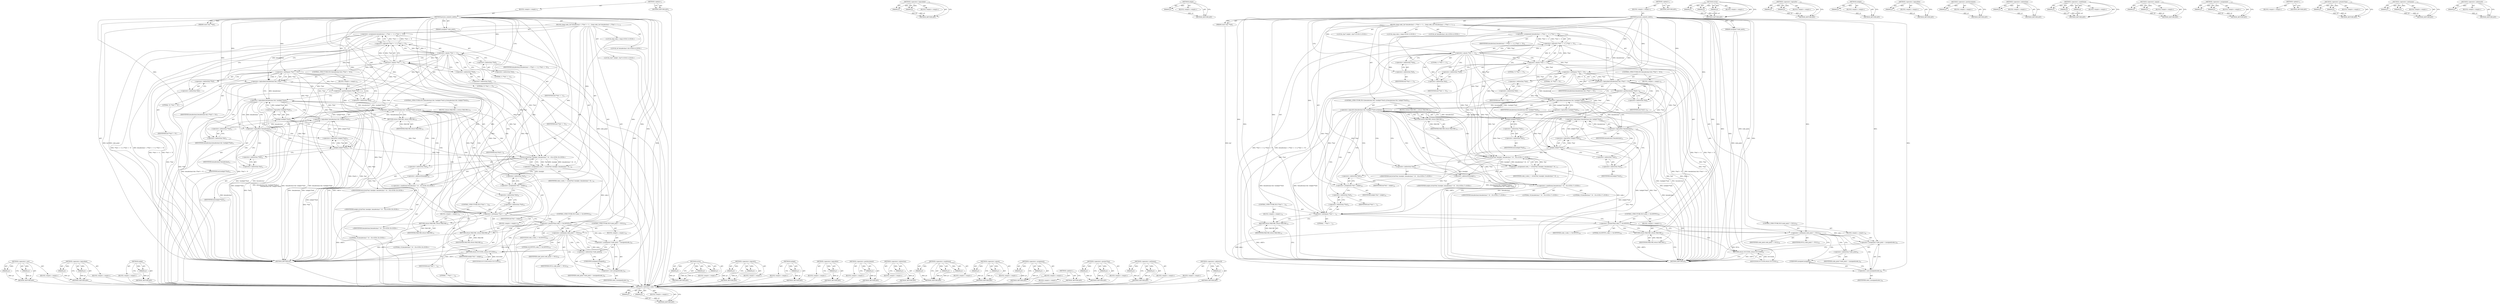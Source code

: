 digraph "&lt;operator&gt;.addressOf" {
vulnerable_199 [label=<(METHOD,&lt;operator&gt;.cast)>];
vulnerable_200 [label=<(PARAM,p1)>];
vulnerable_201 [label=<(PARAM,p2)>];
vulnerable_202 [label=<(BLOCK,&lt;empty&gt;,&lt;empty&gt;)>];
vulnerable_203 [label=<(METHOD_RETURN,ANY)>];
vulnerable_152 [label=<(METHOD,&lt;operator&gt;.logicalAnd)>];
vulnerable_153 [label=<(PARAM,p1)>];
vulnerable_154 [label=<(PARAM,p2)>];
vulnerable_155 [label=<(BLOCK,&lt;empty&gt;,&lt;empty&gt;)>];
vulnerable_156 [label=<(METHOD_RETURN,ANY)>];
vulnerable_174 [label=<(METHOD,isdigit)>];
vulnerable_175 [label=<(PARAM,p1)>];
vulnerable_176 [label=<(BLOCK,&lt;empty&gt;,&lt;empty&gt;)>];
vulnerable_177 [label=<(METHOD_RETURN,ANY)>];
vulnerable_6 [label=<(METHOD,&lt;global&gt;)<SUB>1</SUB>>];
vulnerable_7 [label=<(BLOCK,&lt;empty&gt;,&lt;empty&gt;)<SUB>1</SUB>>];
vulnerable_8 [label=<(METHOD,process_numeric_entity)<SUB>1</SUB>>];
vulnerable_9 [label=<(PARAM,const char **buf)<SUB>1</SUB>>];
vulnerable_10 [label=<(PARAM,unsigned *code_point)<SUB>1</SUB>>];
vulnerable_11 [label=<(BLOCK,{
	long code_l;
	int hexadecimal = (**buf == 'x...,{
	long code_l;
	int hexadecimal = (**buf == 'x...)<SUB>2</SUB>>];
vulnerable_12 [label="<(LOCAL,long code_l: long)<SUB>3</SUB>>"];
vulnerable_13 [label="<(LOCAL,int hexadecimal: int)<SUB>4</SUB>>"];
vulnerable_14 [label=<(&lt;operator&gt;.assignment,hexadecimal = (**buf == 'x' || **buf == 'X'))<SUB>4</SUB>>];
vulnerable_15 [label=<(IDENTIFIER,hexadecimal,hexadecimal = (**buf == 'x' || **buf == 'X'))<SUB>4</SUB>>];
vulnerable_16 [label=<(&lt;operator&gt;.logicalOr,**buf == 'x' || **buf == 'X')<SUB>4</SUB>>];
vulnerable_17 [label=<(&lt;operator&gt;.equals,**buf == 'x')<SUB>4</SUB>>];
vulnerable_18 [label=<(&lt;operator&gt;.indirection,**buf)<SUB>4</SUB>>];
vulnerable_19 [label=<(&lt;operator&gt;.indirection,*buf)<SUB>4</SUB>>];
vulnerable_20 [label=<(IDENTIFIER,buf,**buf == 'x')<SUB>4</SUB>>];
vulnerable_21 [label=<(LITERAL,'x',**buf == 'x')<SUB>4</SUB>>];
vulnerable_22 [label=<(&lt;operator&gt;.equals,**buf == 'X')<SUB>4</SUB>>];
vulnerable_23 [label=<(&lt;operator&gt;.indirection,**buf)<SUB>4</SUB>>];
vulnerable_24 [label=<(&lt;operator&gt;.indirection,*buf)<SUB>4</SUB>>];
vulnerable_25 [label=<(IDENTIFIER,buf,**buf == 'X')<SUB>4</SUB>>];
vulnerable_26 [label=<(LITERAL,'X',**buf == 'X')<SUB>4</SUB>>];
vulnerable_27 [label="<(LOCAL,char* endptr: char*)<SUB>5</SUB>>"];
vulnerable_28 [label=<(CONTROL_STRUCTURE,IF,if (hexadecimal &amp;&amp; (**buf != '\0')))<SUB>7</SUB>>];
vulnerable_29 [label=<(&lt;operator&gt;.logicalAnd,hexadecimal &amp;&amp; (**buf != '\0'))<SUB>7</SUB>>];
vulnerable_30 [label=<(IDENTIFIER,hexadecimal,hexadecimal &amp;&amp; (**buf != '\0'))<SUB>7</SUB>>];
vulnerable_31 [label=<(&lt;operator&gt;.notEquals,**buf != '\0')<SUB>7</SUB>>];
vulnerable_32 [label=<(&lt;operator&gt;.indirection,**buf)<SUB>7</SUB>>];
vulnerable_33 [label=<(&lt;operator&gt;.indirection,*buf)<SUB>7</SUB>>];
vulnerable_34 [label=<(IDENTIFIER,buf,**buf != '\0')<SUB>7</SUB>>];
vulnerable_35 [label=<(LITERAL,'\0',**buf != '\0')<SUB>7</SUB>>];
vulnerable_36 [label=<(BLOCK,&lt;empty&gt;,&lt;empty&gt;)<SUB>8</SUB>>];
vulnerable_37 [label=<(&lt;operator&gt;.postIncrement,(*buf)++)<SUB>8</SUB>>];
vulnerable_38 [label=<(&lt;operator&gt;.indirection,*buf)<SUB>8</SUB>>];
vulnerable_39 [label=<(IDENTIFIER,buf,(*buf)++)<SUB>8</SUB>>];
vulnerable_40 [label=<(CONTROL_STRUCTURE,IF,if ((hexadecimal &amp;&amp; !isxdigit(**buf)) ||
			(!hexadecimal &amp;&amp; !isdigit(**buf))))<SUB>11</SUB>>];
vulnerable_41 [label=<(&lt;operator&gt;.logicalOr,(hexadecimal &amp;&amp; !isxdigit(**buf)) ||
			(!hexad...)<SUB>11</SUB>>];
vulnerable_42 [label=<(&lt;operator&gt;.logicalAnd,hexadecimal &amp;&amp; !isxdigit(**buf))<SUB>11</SUB>>];
vulnerable_43 [label=<(IDENTIFIER,hexadecimal,hexadecimal &amp;&amp; !isxdigit(**buf))<SUB>11</SUB>>];
vulnerable_44 [label=<(&lt;operator&gt;.logicalNot,!isxdigit(**buf))<SUB>11</SUB>>];
vulnerable_45 [label=<(isxdigit,isxdigit(**buf))<SUB>11</SUB>>];
vulnerable_46 [label=<(&lt;operator&gt;.indirection,**buf)<SUB>11</SUB>>];
vulnerable_47 [label=<(&lt;operator&gt;.indirection,*buf)<SUB>11</SUB>>];
vulnerable_48 [label=<(IDENTIFIER,buf,isxdigit(**buf))<SUB>11</SUB>>];
vulnerable_49 [label=<(&lt;operator&gt;.logicalAnd,!hexadecimal &amp;&amp; !isdigit(**buf))<SUB>12</SUB>>];
vulnerable_50 [label=<(&lt;operator&gt;.logicalNot,!hexadecimal)<SUB>12</SUB>>];
vulnerable_51 [label=<(IDENTIFIER,hexadecimal,!hexadecimal)<SUB>12</SUB>>];
vulnerable_52 [label=<(&lt;operator&gt;.logicalNot,!isdigit(**buf))<SUB>12</SUB>>];
vulnerable_53 [label=<(isdigit,isdigit(**buf))<SUB>12</SUB>>];
vulnerable_54 [label=<(&lt;operator&gt;.indirection,**buf)<SUB>12</SUB>>];
vulnerable_55 [label=<(&lt;operator&gt;.indirection,*buf)<SUB>12</SUB>>];
vulnerable_56 [label=<(IDENTIFIER,buf,isdigit(**buf))<SUB>12</SUB>>];
vulnerable_57 [label=<(BLOCK,{
		return FAILURE;
	},{
		return FAILURE;
	})<SUB>12</SUB>>];
vulnerable_58 [label=<(RETURN,return FAILURE;,return FAILURE;)<SUB>13</SUB>>];
vulnerable_59 [label=<(IDENTIFIER,FAILURE,return FAILURE;)<SUB>13</SUB>>];
vulnerable_60 [label=<(&lt;operator&gt;.assignment,code_l = strtol(*buf, &amp;endptr, hexadecimal ? 16...)<SUB>16</SUB>>];
vulnerable_61 [label=<(IDENTIFIER,code_l,code_l = strtol(*buf, &amp;endptr, hexadecimal ? 16...)<SUB>16</SUB>>];
vulnerable_62 [label="<(strtol,strtol(*buf, &amp;endptr, hexadecimal ? 16 : 10))<SUB>16</SUB>>"];
vulnerable_63 [label=<(&lt;operator&gt;.indirection,*buf)<SUB>16</SUB>>];
vulnerable_64 [label="<(IDENTIFIER,buf,strtol(*buf, &amp;endptr, hexadecimal ? 16 : 10))<SUB>16</SUB>>"];
vulnerable_65 [label=<(&lt;operator&gt;.addressOf,&amp;endptr)<SUB>16</SUB>>];
vulnerable_66 [label="<(IDENTIFIER,endptr,strtol(*buf, &amp;endptr, hexadecimal ? 16 : 10))<SUB>16</SUB>>"];
vulnerable_67 [label="<(&lt;operator&gt;.conditional,hexadecimal ? 16 : 10)<SUB>16</SUB>>"];
vulnerable_68 [label="<(IDENTIFIER,hexadecimal,hexadecimal ? 16 : 10)<SUB>16</SUB>>"];
vulnerable_69 [label="<(LITERAL,16,hexadecimal ? 16 : 10)<SUB>16</SUB>>"];
vulnerable_70 [label="<(LITERAL,10,hexadecimal ? 16 : 10)<SUB>16</SUB>>"];
vulnerable_71 [label=<(&lt;operator&gt;.assignment,*buf = endptr)<SUB>18</SUB>>];
vulnerable_72 [label=<(&lt;operator&gt;.indirection,*buf)<SUB>18</SUB>>];
vulnerable_73 [label=<(IDENTIFIER,buf,*buf = endptr)<SUB>18</SUB>>];
vulnerable_74 [label=<(IDENTIFIER,endptr,*buf = endptr)<SUB>18</SUB>>];
vulnerable_75 [label=<(CONTROL_STRUCTURE,IF,if (**buf != ';'))<SUB>20</SUB>>];
vulnerable_76 [label=<(&lt;operator&gt;.notEquals,**buf != ';')<SUB>20</SUB>>];
vulnerable_77 [label=<(&lt;operator&gt;.indirection,**buf)<SUB>20</SUB>>];
vulnerable_78 [label=<(&lt;operator&gt;.indirection,*buf)<SUB>20</SUB>>];
vulnerable_79 [label=<(IDENTIFIER,buf,**buf != ';')<SUB>20</SUB>>];
vulnerable_80 [label=<(LITERAL,';',**buf != ';')<SUB>20</SUB>>];
vulnerable_81 [label=<(BLOCK,&lt;empty&gt;,&lt;empty&gt;)<SUB>21</SUB>>];
vulnerable_82 [label=<(RETURN,return FAILURE;,return FAILURE;)<SUB>21</SUB>>];
vulnerable_83 [label=<(IDENTIFIER,FAILURE,return FAILURE;)<SUB>21</SUB>>];
vulnerable_84 [label=<(CONTROL_STRUCTURE,IF,if (code_l &gt; 0x10FFFFL))<SUB>25</SUB>>];
vulnerable_85 [label=<(&lt;operator&gt;.greaterThan,code_l &gt; 0x10FFFFL)<SUB>25</SUB>>];
vulnerable_86 [label=<(IDENTIFIER,code_l,code_l &gt; 0x10FFFFL)<SUB>25</SUB>>];
vulnerable_87 [label=<(LITERAL,0x10FFFFL,code_l &gt; 0x10FFFFL)<SUB>25</SUB>>];
vulnerable_88 [label=<(BLOCK,&lt;empty&gt;,&lt;empty&gt;)<SUB>26</SUB>>];
vulnerable_89 [label=<(RETURN,return FAILURE;,return FAILURE;)<SUB>26</SUB>>];
vulnerable_90 [label=<(IDENTIFIER,FAILURE,return FAILURE;)<SUB>26</SUB>>];
vulnerable_91 [label=<(CONTROL_STRUCTURE,IF,if (code_point != NULL))<SUB>28</SUB>>];
vulnerable_92 [label=<(&lt;operator&gt;.notEquals,code_point != NULL)<SUB>28</SUB>>];
vulnerable_93 [label=<(IDENTIFIER,code_point,code_point != NULL)<SUB>28</SUB>>];
vulnerable_94 [label=<(IDENTIFIER,NULL,code_point != NULL)<SUB>28</SUB>>];
vulnerable_95 [label=<(BLOCK,&lt;empty&gt;,&lt;empty&gt;)<SUB>29</SUB>>];
vulnerable_96 [label=<(&lt;operator&gt;.assignment,*code_point = (unsigned)code_l)<SUB>29</SUB>>];
vulnerable_97 [label=<(&lt;operator&gt;.indirection,*code_point)<SUB>29</SUB>>];
vulnerable_98 [label=<(IDENTIFIER,code_point,*code_point = (unsigned)code_l)<SUB>29</SUB>>];
vulnerable_99 [label=<(&lt;operator&gt;.cast,(unsigned)code_l)<SUB>29</SUB>>];
vulnerable_100 [label=<(UNKNOWN,unsigned,unsigned)<SUB>29</SUB>>];
vulnerable_101 [label=<(IDENTIFIER,code_l,(unsigned)code_l)<SUB>29</SUB>>];
vulnerable_102 [label=<(RETURN,return SUCCESS;,return SUCCESS;)<SUB>31</SUB>>];
vulnerable_103 [label=<(IDENTIFIER,SUCCESS,return SUCCESS;)<SUB>31</SUB>>];
vulnerable_104 [label=<(METHOD_RETURN,int)<SUB>1</SUB>>];
vulnerable_106 [label=<(METHOD_RETURN,ANY)<SUB>1</SUB>>];
vulnerable_178 [label=<(METHOD,strtol)>];
vulnerable_179 [label=<(PARAM,p1)>];
vulnerable_180 [label=<(PARAM,p2)>];
vulnerable_181 [label=<(PARAM,p3)>];
vulnerable_182 [label=<(BLOCK,&lt;empty&gt;,&lt;empty&gt;)>];
vulnerable_183 [label=<(METHOD_RETURN,ANY)>];
vulnerable_138 [label=<(METHOD,&lt;operator&gt;.logicalOr)>];
vulnerable_139 [label=<(PARAM,p1)>];
vulnerable_140 [label=<(PARAM,p2)>];
vulnerable_141 [label=<(BLOCK,&lt;empty&gt;,&lt;empty&gt;)>];
vulnerable_142 [label=<(METHOD_RETURN,ANY)>];
vulnerable_170 [label=<(METHOD,isxdigit)>];
vulnerable_171 [label=<(PARAM,p1)>];
vulnerable_172 [label=<(BLOCK,&lt;empty&gt;,&lt;empty&gt;)>];
vulnerable_173 [label=<(METHOD_RETURN,ANY)>];
vulnerable_166 [label=<(METHOD,&lt;operator&gt;.logicalNot)>];
vulnerable_167 [label=<(PARAM,p1)>];
vulnerable_168 [label=<(BLOCK,&lt;empty&gt;,&lt;empty&gt;)>];
vulnerable_169 [label=<(METHOD_RETURN,ANY)>];
vulnerable_162 [label=<(METHOD,&lt;operator&gt;.postIncrement)>];
vulnerable_163 [label=<(PARAM,p1)>];
vulnerable_164 [label=<(BLOCK,&lt;empty&gt;,&lt;empty&gt;)>];
vulnerable_165 [label=<(METHOD_RETURN,ANY)>];
vulnerable_148 [label=<(METHOD,&lt;operator&gt;.indirection)>];
vulnerable_149 [label=<(PARAM,p1)>];
vulnerable_150 [label=<(BLOCK,&lt;empty&gt;,&lt;empty&gt;)>];
vulnerable_151 [label=<(METHOD_RETURN,ANY)>];
vulnerable_188 [label=<(METHOD,&lt;operator&gt;.conditional)>];
vulnerable_189 [label=<(PARAM,p1)>];
vulnerable_190 [label=<(PARAM,p2)>];
vulnerable_191 [label=<(PARAM,p3)>];
vulnerable_192 [label=<(BLOCK,&lt;empty&gt;,&lt;empty&gt;)>];
vulnerable_193 [label=<(METHOD_RETURN,ANY)>];
vulnerable_143 [label=<(METHOD,&lt;operator&gt;.equals)>];
vulnerable_144 [label=<(PARAM,p1)>];
vulnerable_145 [label=<(PARAM,p2)>];
vulnerable_146 [label=<(BLOCK,&lt;empty&gt;,&lt;empty&gt;)>];
vulnerable_147 [label=<(METHOD_RETURN,ANY)>];
vulnerable_133 [label=<(METHOD,&lt;operator&gt;.assignment)>];
vulnerable_134 [label=<(PARAM,p1)>];
vulnerable_135 [label=<(PARAM,p2)>];
vulnerable_136 [label=<(BLOCK,&lt;empty&gt;,&lt;empty&gt;)>];
vulnerable_137 [label=<(METHOD_RETURN,ANY)>];
vulnerable_127 [label=<(METHOD,&lt;global&gt;)<SUB>1</SUB>>];
vulnerable_128 [label=<(BLOCK,&lt;empty&gt;,&lt;empty&gt;)>];
vulnerable_129 [label=<(METHOD_RETURN,ANY)>];
vulnerable_194 [label=<(METHOD,&lt;operator&gt;.greaterThan)>];
vulnerable_195 [label=<(PARAM,p1)>];
vulnerable_196 [label=<(PARAM,p2)>];
vulnerable_197 [label=<(BLOCK,&lt;empty&gt;,&lt;empty&gt;)>];
vulnerable_198 [label=<(METHOD_RETURN,ANY)>];
vulnerable_157 [label=<(METHOD,&lt;operator&gt;.notEquals)>];
vulnerable_158 [label=<(PARAM,p1)>];
vulnerable_159 [label=<(PARAM,p2)>];
vulnerable_160 [label=<(BLOCK,&lt;empty&gt;,&lt;empty&gt;)>];
vulnerable_161 [label=<(METHOD_RETURN,ANY)>];
vulnerable_184 [label=<(METHOD,&lt;operator&gt;.addressOf)>];
vulnerable_185 [label=<(PARAM,p1)>];
vulnerable_186 [label=<(BLOCK,&lt;empty&gt;,&lt;empty&gt;)>];
vulnerable_187 [label=<(METHOD_RETURN,ANY)>];
fixed_199 [label=<(METHOD,&lt;operator&gt;.cast)>];
fixed_200 [label=<(PARAM,p1)>];
fixed_201 [label=<(PARAM,p2)>];
fixed_202 [label=<(BLOCK,&lt;empty&gt;,&lt;empty&gt;)>];
fixed_203 [label=<(METHOD_RETURN,ANY)>];
fixed_152 [label=<(METHOD,&lt;operator&gt;.logicalAnd)>];
fixed_153 [label=<(PARAM,p1)>];
fixed_154 [label=<(PARAM,p2)>];
fixed_155 [label=<(BLOCK,&lt;empty&gt;,&lt;empty&gt;)>];
fixed_156 [label=<(METHOD_RETURN,ANY)>];
fixed_174 [label=<(METHOD,isdigit)>];
fixed_175 [label=<(PARAM,p1)>];
fixed_176 [label=<(BLOCK,&lt;empty&gt;,&lt;empty&gt;)>];
fixed_177 [label=<(METHOD_RETURN,ANY)>];
fixed_6 [label=<(METHOD,&lt;global&gt;)<SUB>1</SUB>>];
fixed_7 [label=<(BLOCK,&lt;empty&gt;,&lt;empty&gt;)<SUB>1</SUB>>];
fixed_8 [label=<(METHOD,process_numeric_entity)<SUB>1</SUB>>];
fixed_9 [label=<(PARAM,const char **buf)<SUB>1</SUB>>];
fixed_10 [label=<(PARAM,unsigned *code_point)<SUB>1</SUB>>];
fixed_11 [label=<(BLOCK,{
	long code_l;
	int hexadecimal = (**buf == 'x...,{
	long code_l;
	int hexadecimal = (**buf == 'x...)<SUB>2</SUB>>];
fixed_12 [label="<(LOCAL,long code_l: long)<SUB>3</SUB>>"];
fixed_13 [label="<(LOCAL,int hexadecimal: int)<SUB>4</SUB>>"];
fixed_14 [label=<(&lt;operator&gt;.assignment,hexadecimal = (**buf == 'x' || **buf == 'X'))<SUB>4</SUB>>];
fixed_15 [label=<(IDENTIFIER,hexadecimal,hexadecimal = (**buf == 'x' || **buf == 'X'))<SUB>4</SUB>>];
fixed_16 [label=<(&lt;operator&gt;.logicalOr,**buf == 'x' || **buf == 'X')<SUB>4</SUB>>];
fixed_17 [label=<(&lt;operator&gt;.equals,**buf == 'x')<SUB>4</SUB>>];
fixed_18 [label=<(&lt;operator&gt;.indirection,**buf)<SUB>4</SUB>>];
fixed_19 [label=<(&lt;operator&gt;.indirection,*buf)<SUB>4</SUB>>];
fixed_20 [label=<(IDENTIFIER,buf,**buf == 'x')<SUB>4</SUB>>];
fixed_21 [label=<(LITERAL,'x',**buf == 'x')<SUB>4</SUB>>];
fixed_22 [label=<(&lt;operator&gt;.equals,**buf == 'X')<SUB>4</SUB>>];
fixed_23 [label=<(&lt;operator&gt;.indirection,**buf)<SUB>4</SUB>>];
fixed_24 [label=<(&lt;operator&gt;.indirection,*buf)<SUB>4</SUB>>];
fixed_25 [label=<(IDENTIFIER,buf,**buf == 'X')<SUB>4</SUB>>];
fixed_26 [label=<(LITERAL,'X',**buf == 'X')<SUB>4</SUB>>];
fixed_27 [label="<(LOCAL,char* endptr: char*)<SUB>5</SUB>>"];
fixed_28 [label=<(CONTROL_STRUCTURE,IF,if (hexadecimal &amp;&amp; (**buf != '\0')))<SUB>7</SUB>>];
fixed_29 [label=<(&lt;operator&gt;.logicalAnd,hexadecimal &amp;&amp; (**buf != '\0'))<SUB>7</SUB>>];
fixed_30 [label=<(IDENTIFIER,hexadecimal,hexadecimal &amp;&amp; (**buf != '\0'))<SUB>7</SUB>>];
fixed_31 [label=<(&lt;operator&gt;.notEquals,**buf != '\0')<SUB>7</SUB>>];
fixed_32 [label=<(&lt;operator&gt;.indirection,**buf)<SUB>7</SUB>>];
fixed_33 [label=<(&lt;operator&gt;.indirection,*buf)<SUB>7</SUB>>];
fixed_34 [label=<(IDENTIFIER,buf,**buf != '\0')<SUB>7</SUB>>];
fixed_35 [label=<(LITERAL,'\0',**buf != '\0')<SUB>7</SUB>>];
fixed_36 [label=<(BLOCK,&lt;empty&gt;,&lt;empty&gt;)<SUB>8</SUB>>];
fixed_37 [label=<(&lt;operator&gt;.postIncrement,(*buf)++)<SUB>8</SUB>>];
fixed_38 [label=<(&lt;operator&gt;.indirection,*buf)<SUB>8</SUB>>];
fixed_39 [label=<(IDENTIFIER,buf,(*buf)++)<SUB>8</SUB>>];
fixed_40 [label=<(CONTROL_STRUCTURE,IF,if ((hexadecimal &amp;&amp; !isxdigit(**buf)) ||
			(!hexadecimal &amp;&amp; !isdigit(**buf))))<SUB>12</SUB>>];
fixed_41 [label=<(&lt;operator&gt;.logicalOr,(hexadecimal &amp;&amp; !isxdigit(**buf)) ||
			(!hexad...)<SUB>12</SUB>>];
fixed_42 [label=<(&lt;operator&gt;.logicalAnd,hexadecimal &amp;&amp; !isxdigit(**buf))<SUB>12</SUB>>];
fixed_43 [label=<(IDENTIFIER,hexadecimal,hexadecimal &amp;&amp; !isxdigit(**buf))<SUB>12</SUB>>];
fixed_44 [label=<(&lt;operator&gt;.logicalNot,!isxdigit(**buf))<SUB>12</SUB>>];
fixed_45 [label=<(isxdigit,isxdigit(**buf))<SUB>12</SUB>>];
fixed_46 [label=<(&lt;operator&gt;.indirection,**buf)<SUB>12</SUB>>];
fixed_47 [label=<(&lt;operator&gt;.indirection,*buf)<SUB>12</SUB>>];
fixed_48 [label=<(IDENTIFIER,buf,isxdigit(**buf))<SUB>12</SUB>>];
fixed_49 [label=<(&lt;operator&gt;.logicalAnd,!hexadecimal &amp;&amp; !isdigit(**buf))<SUB>13</SUB>>];
fixed_50 [label=<(&lt;operator&gt;.logicalNot,!hexadecimal)<SUB>13</SUB>>];
fixed_51 [label=<(IDENTIFIER,hexadecimal,!hexadecimal)<SUB>13</SUB>>];
fixed_52 [label=<(&lt;operator&gt;.logicalNot,!isdigit(**buf))<SUB>13</SUB>>];
fixed_53 [label=<(isdigit,isdigit(**buf))<SUB>13</SUB>>];
fixed_54 [label=<(&lt;operator&gt;.indirection,**buf)<SUB>13</SUB>>];
fixed_55 [label=<(&lt;operator&gt;.indirection,*buf)<SUB>13</SUB>>];
fixed_56 [label=<(IDENTIFIER,buf,isdigit(**buf))<SUB>13</SUB>>];
fixed_57 [label=<(BLOCK,{
		return FAILURE;
	},{
		return FAILURE;
	})<SUB>13</SUB>>];
fixed_58 [label=<(RETURN,return FAILURE;,return FAILURE;)<SUB>14</SUB>>];
fixed_59 [label=<(IDENTIFIER,FAILURE,return FAILURE;)<SUB>14</SUB>>];
fixed_60 [label=<(&lt;operator&gt;.assignment,code_l = strtol(*buf, &amp;endptr, hexadecimal ? 16...)<SUB>17</SUB>>];
fixed_61 [label=<(IDENTIFIER,code_l,code_l = strtol(*buf, &amp;endptr, hexadecimal ? 16...)<SUB>17</SUB>>];
fixed_62 [label="<(strtol,strtol(*buf, &amp;endptr, hexadecimal ? 16 : 10))<SUB>17</SUB>>"];
fixed_63 [label=<(&lt;operator&gt;.indirection,*buf)<SUB>17</SUB>>];
fixed_64 [label="<(IDENTIFIER,buf,strtol(*buf, &amp;endptr, hexadecimal ? 16 : 10))<SUB>17</SUB>>"];
fixed_65 [label=<(&lt;operator&gt;.addressOf,&amp;endptr)<SUB>17</SUB>>];
fixed_66 [label="<(IDENTIFIER,endptr,strtol(*buf, &amp;endptr, hexadecimal ? 16 : 10))<SUB>17</SUB>>"];
fixed_67 [label="<(&lt;operator&gt;.conditional,hexadecimal ? 16 : 10)<SUB>17</SUB>>"];
fixed_68 [label="<(IDENTIFIER,hexadecimal,hexadecimal ? 16 : 10)<SUB>17</SUB>>"];
fixed_69 [label="<(LITERAL,16,hexadecimal ? 16 : 10)<SUB>17</SUB>>"];
fixed_70 [label="<(LITERAL,10,hexadecimal ? 16 : 10)<SUB>17</SUB>>"];
fixed_71 [label=<(&lt;operator&gt;.assignment,*buf = endptr)<SUB>19</SUB>>];
fixed_72 [label=<(&lt;operator&gt;.indirection,*buf)<SUB>19</SUB>>];
fixed_73 [label=<(IDENTIFIER,buf,*buf = endptr)<SUB>19</SUB>>];
fixed_74 [label=<(IDENTIFIER,endptr,*buf = endptr)<SUB>19</SUB>>];
fixed_75 [label=<(CONTROL_STRUCTURE,IF,if (**buf != ';'))<SUB>21</SUB>>];
fixed_76 [label=<(&lt;operator&gt;.notEquals,**buf != ';')<SUB>21</SUB>>];
fixed_77 [label=<(&lt;operator&gt;.indirection,**buf)<SUB>21</SUB>>];
fixed_78 [label=<(&lt;operator&gt;.indirection,*buf)<SUB>21</SUB>>];
fixed_79 [label=<(IDENTIFIER,buf,**buf != ';')<SUB>21</SUB>>];
fixed_80 [label=<(LITERAL,';',**buf != ';')<SUB>21</SUB>>];
fixed_81 [label=<(BLOCK,&lt;empty&gt;,&lt;empty&gt;)<SUB>22</SUB>>];
fixed_82 [label=<(RETURN,return FAILURE;,return FAILURE;)<SUB>22</SUB>>];
fixed_83 [label=<(IDENTIFIER,FAILURE,return FAILURE;)<SUB>22</SUB>>];
fixed_84 [label=<(CONTROL_STRUCTURE,IF,if (code_l &gt; 0x10FFFFL))<SUB>26</SUB>>];
fixed_85 [label=<(&lt;operator&gt;.greaterThan,code_l &gt; 0x10FFFFL)<SUB>26</SUB>>];
fixed_86 [label=<(IDENTIFIER,code_l,code_l &gt; 0x10FFFFL)<SUB>26</SUB>>];
fixed_87 [label=<(LITERAL,0x10FFFFL,code_l &gt; 0x10FFFFL)<SUB>26</SUB>>];
fixed_88 [label=<(BLOCK,&lt;empty&gt;,&lt;empty&gt;)<SUB>27</SUB>>];
fixed_89 [label=<(RETURN,return FAILURE;,return FAILURE;)<SUB>27</SUB>>];
fixed_90 [label=<(IDENTIFIER,FAILURE,return FAILURE;)<SUB>27</SUB>>];
fixed_91 [label=<(CONTROL_STRUCTURE,IF,if (code_point != NULL))<SUB>29</SUB>>];
fixed_92 [label=<(&lt;operator&gt;.notEquals,code_point != NULL)<SUB>29</SUB>>];
fixed_93 [label=<(IDENTIFIER,code_point,code_point != NULL)<SUB>29</SUB>>];
fixed_94 [label=<(IDENTIFIER,NULL,code_point != NULL)<SUB>29</SUB>>];
fixed_95 [label=<(BLOCK,&lt;empty&gt;,&lt;empty&gt;)<SUB>30</SUB>>];
fixed_96 [label=<(&lt;operator&gt;.assignment,*code_point = (unsigned)code_l)<SUB>30</SUB>>];
fixed_97 [label=<(&lt;operator&gt;.indirection,*code_point)<SUB>30</SUB>>];
fixed_98 [label=<(IDENTIFIER,code_point,*code_point = (unsigned)code_l)<SUB>30</SUB>>];
fixed_99 [label=<(&lt;operator&gt;.cast,(unsigned)code_l)<SUB>30</SUB>>];
fixed_100 [label=<(UNKNOWN,unsigned,unsigned)<SUB>30</SUB>>];
fixed_101 [label=<(IDENTIFIER,code_l,(unsigned)code_l)<SUB>30</SUB>>];
fixed_102 [label=<(RETURN,return SUCCESS;,return SUCCESS;)<SUB>32</SUB>>];
fixed_103 [label=<(IDENTIFIER,SUCCESS,return SUCCESS;)<SUB>32</SUB>>];
fixed_104 [label=<(METHOD_RETURN,int)<SUB>1</SUB>>];
fixed_106 [label=<(METHOD_RETURN,ANY)<SUB>1</SUB>>];
fixed_178 [label=<(METHOD,strtol)>];
fixed_179 [label=<(PARAM,p1)>];
fixed_180 [label=<(PARAM,p2)>];
fixed_181 [label=<(PARAM,p3)>];
fixed_182 [label=<(BLOCK,&lt;empty&gt;,&lt;empty&gt;)>];
fixed_183 [label=<(METHOD_RETURN,ANY)>];
fixed_138 [label=<(METHOD,&lt;operator&gt;.logicalOr)>];
fixed_139 [label=<(PARAM,p1)>];
fixed_140 [label=<(PARAM,p2)>];
fixed_141 [label=<(BLOCK,&lt;empty&gt;,&lt;empty&gt;)>];
fixed_142 [label=<(METHOD_RETURN,ANY)>];
fixed_170 [label=<(METHOD,isxdigit)>];
fixed_171 [label=<(PARAM,p1)>];
fixed_172 [label=<(BLOCK,&lt;empty&gt;,&lt;empty&gt;)>];
fixed_173 [label=<(METHOD_RETURN,ANY)>];
fixed_166 [label=<(METHOD,&lt;operator&gt;.logicalNot)>];
fixed_167 [label=<(PARAM,p1)>];
fixed_168 [label=<(BLOCK,&lt;empty&gt;,&lt;empty&gt;)>];
fixed_169 [label=<(METHOD_RETURN,ANY)>];
fixed_162 [label=<(METHOD,&lt;operator&gt;.postIncrement)>];
fixed_163 [label=<(PARAM,p1)>];
fixed_164 [label=<(BLOCK,&lt;empty&gt;,&lt;empty&gt;)>];
fixed_165 [label=<(METHOD_RETURN,ANY)>];
fixed_148 [label=<(METHOD,&lt;operator&gt;.indirection)>];
fixed_149 [label=<(PARAM,p1)>];
fixed_150 [label=<(BLOCK,&lt;empty&gt;,&lt;empty&gt;)>];
fixed_151 [label=<(METHOD_RETURN,ANY)>];
fixed_188 [label=<(METHOD,&lt;operator&gt;.conditional)>];
fixed_189 [label=<(PARAM,p1)>];
fixed_190 [label=<(PARAM,p2)>];
fixed_191 [label=<(PARAM,p3)>];
fixed_192 [label=<(BLOCK,&lt;empty&gt;,&lt;empty&gt;)>];
fixed_193 [label=<(METHOD_RETURN,ANY)>];
fixed_143 [label=<(METHOD,&lt;operator&gt;.equals)>];
fixed_144 [label=<(PARAM,p1)>];
fixed_145 [label=<(PARAM,p2)>];
fixed_146 [label=<(BLOCK,&lt;empty&gt;,&lt;empty&gt;)>];
fixed_147 [label=<(METHOD_RETURN,ANY)>];
fixed_133 [label=<(METHOD,&lt;operator&gt;.assignment)>];
fixed_134 [label=<(PARAM,p1)>];
fixed_135 [label=<(PARAM,p2)>];
fixed_136 [label=<(BLOCK,&lt;empty&gt;,&lt;empty&gt;)>];
fixed_137 [label=<(METHOD_RETURN,ANY)>];
fixed_127 [label=<(METHOD,&lt;global&gt;)<SUB>1</SUB>>];
fixed_128 [label=<(BLOCK,&lt;empty&gt;,&lt;empty&gt;)>];
fixed_129 [label=<(METHOD_RETURN,ANY)>];
fixed_194 [label=<(METHOD,&lt;operator&gt;.greaterThan)>];
fixed_195 [label=<(PARAM,p1)>];
fixed_196 [label=<(PARAM,p2)>];
fixed_197 [label=<(BLOCK,&lt;empty&gt;,&lt;empty&gt;)>];
fixed_198 [label=<(METHOD_RETURN,ANY)>];
fixed_157 [label=<(METHOD,&lt;operator&gt;.notEquals)>];
fixed_158 [label=<(PARAM,p1)>];
fixed_159 [label=<(PARAM,p2)>];
fixed_160 [label=<(BLOCK,&lt;empty&gt;,&lt;empty&gt;)>];
fixed_161 [label=<(METHOD_RETURN,ANY)>];
fixed_184 [label=<(METHOD,&lt;operator&gt;.addressOf)>];
fixed_185 [label=<(PARAM,p1)>];
fixed_186 [label=<(BLOCK,&lt;empty&gt;,&lt;empty&gt;)>];
fixed_187 [label=<(METHOD_RETURN,ANY)>];
vulnerable_199 -> vulnerable_200  [key=0, label="AST: "];
vulnerable_199 -> vulnerable_200  [key=1, label="DDG: "];
vulnerable_199 -> vulnerable_202  [key=0, label="AST: "];
vulnerable_199 -> vulnerable_201  [key=0, label="AST: "];
vulnerable_199 -> vulnerable_201  [key=1, label="DDG: "];
vulnerable_199 -> vulnerable_203  [key=0, label="AST: "];
vulnerable_199 -> vulnerable_203  [key=1, label="CFG: "];
vulnerable_200 -> vulnerable_203  [key=0, label="DDG: p1"];
vulnerable_201 -> vulnerable_203  [key=0, label="DDG: p2"];
vulnerable_202 -> fixed_199  [key=0];
vulnerable_203 -> fixed_199  [key=0];
vulnerable_152 -> vulnerable_153  [key=0, label="AST: "];
vulnerable_152 -> vulnerable_153  [key=1, label="DDG: "];
vulnerable_152 -> vulnerable_155  [key=0, label="AST: "];
vulnerable_152 -> vulnerable_154  [key=0, label="AST: "];
vulnerable_152 -> vulnerable_154  [key=1, label="DDG: "];
vulnerable_152 -> vulnerable_156  [key=0, label="AST: "];
vulnerable_152 -> vulnerable_156  [key=1, label="CFG: "];
vulnerable_153 -> vulnerable_156  [key=0, label="DDG: p1"];
vulnerable_154 -> vulnerable_156  [key=0, label="DDG: p2"];
vulnerable_155 -> fixed_199  [key=0];
vulnerable_156 -> fixed_199  [key=0];
vulnerable_174 -> vulnerable_175  [key=0, label="AST: "];
vulnerable_174 -> vulnerable_175  [key=1, label="DDG: "];
vulnerable_174 -> vulnerable_176  [key=0, label="AST: "];
vulnerable_174 -> vulnerable_177  [key=0, label="AST: "];
vulnerable_174 -> vulnerable_177  [key=1, label="CFG: "];
vulnerable_175 -> vulnerable_177  [key=0, label="DDG: p1"];
vulnerable_176 -> fixed_199  [key=0];
vulnerable_177 -> fixed_199  [key=0];
vulnerable_6 -> vulnerable_7  [key=0, label="AST: "];
vulnerable_6 -> vulnerable_106  [key=0, label="AST: "];
vulnerable_6 -> vulnerable_106  [key=1, label="CFG: "];
vulnerable_7 -> vulnerable_8  [key=0, label="AST: "];
vulnerable_8 -> vulnerable_9  [key=0, label="AST: "];
vulnerable_8 -> vulnerable_9  [key=1, label="DDG: "];
vulnerable_8 -> vulnerable_10  [key=0, label="AST: "];
vulnerable_8 -> vulnerable_10  [key=1, label="DDG: "];
vulnerable_8 -> vulnerable_11  [key=0, label="AST: "];
vulnerable_8 -> vulnerable_104  [key=0, label="AST: "];
vulnerable_8 -> vulnerable_19  [key=0, label="CFG: "];
vulnerable_8 -> vulnerable_71  [key=0, label="DDG: "];
vulnerable_8 -> vulnerable_102  [key=0, label="DDG: "];
vulnerable_8 -> vulnerable_103  [key=0, label="DDG: "];
vulnerable_8 -> vulnerable_29  [key=0, label="DDG: "];
vulnerable_8 -> vulnerable_58  [key=0, label="DDG: "];
vulnerable_8 -> vulnerable_62  [key=0, label="DDG: "];
vulnerable_8 -> vulnerable_76  [key=0, label="DDG: "];
vulnerable_8 -> vulnerable_82  [key=0, label="DDG: "];
vulnerable_8 -> vulnerable_85  [key=0, label="DDG: "];
vulnerable_8 -> vulnerable_89  [key=0, label="DDG: "];
vulnerable_8 -> vulnerable_92  [key=0, label="DDG: "];
vulnerable_8 -> vulnerable_96  [key=0, label="DDG: "];
vulnerable_8 -> vulnerable_17  [key=0, label="DDG: "];
vulnerable_8 -> vulnerable_22  [key=0, label="DDG: "];
vulnerable_8 -> vulnerable_31  [key=0, label="DDG: "];
vulnerable_8 -> vulnerable_42  [key=0, label="DDG: "];
vulnerable_8 -> vulnerable_59  [key=0, label="DDG: "];
vulnerable_8 -> vulnerable_67  [key=0, label="DDG: "];
vulnerable_8 -> vulnerable_83  [key=0, label="DDG: "];
vulnerable_8 -> vulnerable_90  [key=0, label="DDG: "];
vulnerable_8 -> vulnerable_50  [key=0, label="DDG: "];
vulnerable_8 -> vulnerable_99  [key=0, label="DDG: "];
vulnerable_9 -> vulnerable_104  [key=0, label="DDG: buf"];
vulnerable_10 -> vulnerable_104  [key=0, label="DDG: code_point"];
vulnerable_10 -> vulnerable_92  [key=0, label="DDG: code_point"];
vulnerable_11 -> vulnerable_12  [key=0, label="AST: "];
vulnerable_11 -> vulnerable_13  [key=0, label="AST: "];
vulnerable_11 -> vulnerable_14  [key=0, label="AST: "];
vulnerable_11 -> vulnerable_27  [key=0, label="AST: "];
vulnerable_11 -> vulnerable_28  [key=0, label="AST: "];
vulnerable_11 -> vulnerable_40  [key=0, label="AST: "];
vulnerable_11 -> vulnerable_60  [key=0, label="AST: "];
vulnerable_11 -> vulnerable_71  [key=0, label="AST: "];
vulnerable_11 -> vulnerable_75  [key=0, label="AST: "];
vulnerable_11 -> vulnerable_84  [key=0, label="AST: "];
vulnerable_11 -> vulnerable_91  [key=0, label="AST: "];
vulnerable_11 -> vulnerable_102  [key=0, label="AST: "];
vulnerable_12 -> fixed_199  [key=0];
vulnerable_13 -> fixed_199  [key=0];
vulnerable_14 -> vulnerable_15  [key=0, label="AST: "];
vulnerable_14 -> vulnerable_16  [key=0, label="AST: "];
vulnerable_14 -> vulnerable_29  [key=0, label="CFG: "];
vulnerable_14 -> vulnerable_29  [key=1, label="DDG: hexadecimal"];
vulnerable_14 -> vulnerable_33  [key=0, label="CFG: "];
vulnerable_14 -> vulnerable_104  [key=0, label="DDG: **buf == 'x' || **buf == 'X'"];
vulnerable_14 -> vulnerable_104  [key=1, label="DDG: hexadecimal = (**buf == 'x' || **buf == 'X')"];
vulnerable_15 -> fixed_199  [key=0];
vulnerable_16 -> vulnerable_17  [key=0, label="AST: "];
vulnerable_16 -> vulnerable_22  [key=0, label="AST: "];
vulnerable_16 -> vulnerable_14  [key=0, label="CFG: "];
vulnerable_16 -> vulnerable_14  [key=1, label="DDG: **buf == 'x'"];
vulnerable_16 -> vulnerable_14  [key=2, label="DDG: **buf == 'X'"];
vulnerable_16 -> vulnerable_104  [key=0, label="DDG: **buf == 'x'"];
vulnerable_16 -> vulnerable_104  [key=1, label="DDG: **buf == 'X'"];
vulnerable_17 -> vulnerable_18  [key=0, label="AST: "];
vulnerable_17 -> vulnerable_21  [key=0, label="AST: "];
vulnerable_17 -> vulnerable_16  [key=0, label="CFG: "];
vulnerable_17 -> vulnerable_16  [key=1, label="DDG: **buf"];
vulnerable_17 -> vulnerable_16  [key=2, label="DDG: 'x'"];
vulnerable_17 -> vulnerable_24  [key=0, label="CFG: "];
vulnerable_17 -> vulnerable_24  [key=1, label="CDG: "];
vulnerable_17 -> vulnerable_104  [key=0, label="DDG: **buf"];
vulnerable_17 -> vulnerable_62  [key=0, label="DDG: **buf"];
vulnerable_17 -> vulnerable_76  [key=0, label="DDG: **buf"];
vulnerable_17 -> vulnerable_22  [key=0, label="DDG: **buf"];
vulnerable_17 -> vulnerable_22  [key=1, label="CDG: "];
vulnerable_17 -> vulnerable_31  [key=0, label="DDG: **buf"];
vulnerable_17 -> vulnerable_37  [key=0, label="DDG: **buf"];
vulnerable_17 -> vulnerable_45  [key=0, label="DDG: **buf"];
vulnerable_17 -> vulnerable_53  [key=0, label="DDG: **buf"];
vulnerable_17 -> vulnerable_23  [key=0, label="CDG: "];
vulnerable_18 -> vulnerable_19  [key=0, label="AST: "];
vulnerable_18 -> vulnerable_17  [key=0, label="CFG: "];
vulnerable_19 -> vulnerable_20  [key=0, label="AST: "];
vulnerable_19 -> vulnerable_18  [key=0, label="CFG: "];
vulnerable_20 -> fixed_199  [key=0];
vulnerable_21 -> fixed_199  [key=0];
vulnerable_22 -> vulnerable_23  [key=0, label="AST: "];
vulnerable_22 -> vulnerable_26  [key=0, label="AST: "];
vulnerable_22 -> vulnerable_16  [key=0, label="CFG: "];
vulnerable_22 -> vulnerable_16  [key=1, label="DDG: **buf"];
vulnerable_22 -> vulnerable_16  [key=2, label="DDG: 'X'"];
vulnerable_22 -> vulnerable_104  [key=0, label="DDG: **buf"];
vulnerable_22 -> vulnerable_62  [key=0, label="DDG: **buf"];
vulnerable_22 -> vulnerable_76  [key=0, label="DDG: **buf"];
vulnerable_22 -> vulnerable_31  [key=0, label="DDG: **buf"];
vulnerable_22 -> vulnerable_37  [key=0, label="DDG: **buf"];
vulnerable_22 -> vulnerable_45  [key=0, label="DDG: **buf"];
vulnerable_22 -> vulnerable_53  [key=0, label="DDG: **buf"];
vulnerable_23 -> vulnerable_24  [key=0, label="AST: "];
vulnerable_23 -> vulnerable_22  [key=0, label="CFG: "];
vulnerable_24 -> vulnerable_25  [key=0, label="AST: "];
vulnerable_24 -> vulnerable_23  [key=0, label="CFG: "];
vulnerable_25 -> fixed_199  [key=0];
vulnerable_26 -> fixed_199  [key=0];
vulnerable_27 -> fixed_199  [key=0];
vulnerable_28 -> vulnerable_29  [key=0, label="AST: "];
vulnerable_28 -> vulnerable_36  [key=0, label="AST: "];
vulnerable_29 -> vulnerable_30  [key=0, label="AST: "];
vulnerable_29 -> vulnerable_31  [key=0, label="AST: "];
vulnerable_29 -> vulnerable_38  [key=0, label="CFG: "];
vulnerable_29 -> vulnerable_38  [key=1, label="CDG: "];
vulnerable_29 -> vulnerable_42  [key=0, label="CFG: "];
vulnerable_29 -> vulnerable_42  [key=1, label="DDG: hexadecimal"];
vulnerable_29 -> vulnerable_47  [key=0, label="CFG: "];
vulnerable_29 -> vulnerable_104  [key=0, label="DDG: **buf != '\0'"];
vulnerable_29 -> vulnerable_104  [key=1, label="DDG: hexadecimal &amp;&amp; (**buf != '\0')"];
vulnerable_29 -> vulnerable_37  [key=0, label="CDG: "];
vulnerable_30 -> fixed_199  [key=0];
vulnerable_31 -> vulnerable_32  [key=0, label="AST: "];
vulnerable_31 -> vulnerable_35  [key=0, label="AST: "];
vulnerable_31 -> vulnerable_29  [key=0, label="CFG: "];
vulnerable_31 -> vulnerable_29  [key=1, label="DDG: **buf"];
vulnerable_31 -> vulnerable_29  [key=2, label="DDG: '\0'"];
vulnerable_31 -> vulnerable_104  [key=0, label="DDG: **buf"];
vulnerable_31 -> vulnerable_62  [key=0, label="DDG: **buf"];
vulnerable_31 -> vulnerable_76  [key=0, label="DDG: **buf"];
vulnerable_31 -> vulnerable_37  [key=0, label="DDG: **buf"];
vulnerable_31 -> vulnerable_45  [key=0, label="DDG: **buf"];
vulnerable_31 -> vulnerable_53  [key=0, label="DDG: **buf"];
vulnerable_32 -> vulnerable_33  [key=0, label="AST: "];
vulnerable_32 -> vulnerable_31  [key=0, label="CFG: "];
vulnerable_33 -> vulnerable_34  [key=0, label="AST: "];
vulnerable_33 -> vulnerable_32  [key=0, label="CFG: "];
vulnerable_34 -> fixed_199  [key=0];
vulnerable_35 -> fixed_199  [key=0];
vulnerable_36 -> vulnerable_37  [key=0, label="AST: "];
vulnerable_37 -> vulnerable_38  [key=0, label="AST: "];
vulnerable_37 -> vulnerable_42  [key=0, label="CFG: "];
vulnerable_37 -> vulnerable_47  [key=0, label="CFG: "];
vulnerable_37 -> vulnerable_104  [key=0, label="DDG: *buf"];
vulnerable_37 -> vulnerable_104  [key=1, label="DDG: (*buf)++"];
vulnerable_37 -> vulnerable_62  [key=0, label="DDG: *buf"];
vulnerable_38 -> vulnerable_39  [key=0, label="AST: "];
vulnerable_38 -> vulnerable_37  [key=0, label="CFG: "];
vulnerable_39 -> fixed_199  [key=0];
vulnerable_40 -> vulnerable_41  [key=0, label="AST: "];
vulnerable_40 -> vulnerable_57  [key=0, label="AST: "];
vulnerable_41 -> vulnerable_42  [key=0, label="AST: "];
vulnerable_41 -> vulnerable_49  [key=0, label="AST: "];
vulnerable_41 -> vulnerable_58  [key=0, label="CFG: "];
vulnerable_41 -> vulnerable_58  [key=1, label="CDG: "];
vulnerable_41 -> vulnerable_63  [key=0, label="CFG: "];
vulnerable_41 -> vulnerable_63  [key=1, label="CDG: "];
vulnerable_41 -> vulnerable_104  [key=0, label="DDG: hexadecimal &amp;&amp; !isxdigit(**buf)"];
vulnerable_41 -> vulnerable_104  [key=1, label="DDG: !hexadecimal &amp;&amp; !isdigit(**buf)"];
vulnerable_41 -> vulnerable_104  [key=2, label="DDG: (hexadecimal &amp;&amp; !isxdigit(**buf)) ||
			(!hexadecimal &amp;&amp; !isdigit(**buf))"];
vulnerable_41 -> vulnerable_60  [key=0, label="CDG: "];
vulnerable_41 -> vulnerable_77  [key=0, label="CDG: "];
vulnerable_41 -> vulnerable_72  [key=0, label="CDG: "];
vulnerable_41 -> vulnerable_67  [key=0, label="CDG: "];
vulnerable_41 -> vulnerable_76  [key=0, label="CDG: "];
vulnerable_41 -> vulnerable_65  [key=0, label="CDG: "];
vulnerable_41 -> vulnerable_71  [key=0, label="CDG: "];
vulnerable_41 -> vulnerable_78  [key=0, label="CDG: "];
vulnerable_41 -> vulnerable_62  [key=0, label="CDG: "];
vulnerable_42 -> vulnerable_43  [key=0, label="AST: "];
vulnerable_42 -> vulnerable_44  [key=0, label="AST: "];
vulnerable_42 -> vulnerable_41  [key=0, label="CFG: "];
vulnerable_42 -> vulnerable_41  [key=1, label="DDG: hexadecimal"];
vulnerable_42 -> vulnerable_41  [key=2, label="DDG: !isxdigit(**buf)"];
vulnerable_42 -> vulnerable_50  [key=0, label="CFG: "];
vulnerable_42 -> vulnerable_50  [key=1, label="DDG: hexadecimal"];
vulnerable_42 -> vulnerable_50  [key=2, label="CDG: "];
vulnerable_42 -> vulnerable_104  [key=0, label="DDG: hexadecimal"];
vulnerable_42 -> vulnerable_104  [key=1, label="DDG: !isxdigit(**buf)"];
vulnerable_42 -> vulnerable_49  [key=0, label="CDG: "];
vulnerable_43 -> fixed_199  [key=0];
vulnerable_44 -> vulnerable_45  [key=0, label="AST: "];
vulnerable_44 -> vulnerable_42  [key=0, label="CFG: "];
vulnerable_44 -> vulnerable_42  [key=1, label="DDG: isxdigit(**buf)"];
vulnerable_44 -> vulnerable_104  [key=0, label="DDG: isxdigit(**buf)"];
vulnerable_45 -> vulnerable_46  [key=0, label="AST: "];
vulnerable_45 -> vulnerable_44  [key=0, label="CFG: "];
vulnerable_45 -> vulnerable_44  [key=1, label="DDG: **buf"];
vulnerable_45 -> vulnerable_104  [key=0, label="DDG: **buf"];
vulnerable_45 -> vulnerable_62  [key=0, label="DDG: **buf"];
vulnerable_45 -> vulnerable_76  [key=0, label="DDG: **buf"];
vulnerable_45 -> vulnerable_53  [key=0, label="DDG: **buf"];
vulnerable_46 -> vulnerable_47  [key=0, label="AST: "];
vulnerable_46 -> vulnerable_45  [key=0, label="CFG: "];
vulnerable_47 -> vulnerable_48  [key=0, label="AST: "];
vulnerable_47 -> vulnerable_46  [key=0, label="CFG: "];
vulnerable_48 -> fixed_199  [key=0];
vulnerable_49 -> vulnerable_50  [key=0, label="AST: "];
vulnerable_49 -> vulnerable_52  [key=0, label="AST: "];
vulnerable_49 -> vulnerable_41  [key=0, label="CFG: "];
vulnerable_49 -> vulnerable_41  [key=1, label="DDG: !hexadecimal"];
vulnerable_49 -> vulnerable_41  [key=2, label="DDG: !isdigit(**buf)"];
vulnerable_49 -> vulnerable_104  [key=0, label="DDG: !hexadecimal"];
vulnerable_49 -> vulnerable_104  [key=1, label="DDG: !isdigit(**buf)"];
vulnerable_50 -> vulnerable_51  [key=0, label="AST: "];
vulnerable_50 -> vulnerable_49  [key=0, label="CFG: "];
vulnerable_50 -> vulnerable_49  [key=1, label="DDG: hexadecimal"];
vulnerable_50 -> vulnerable_55  [key=0, label="CFG: "];
vulnerable_50 -> vulnerable_55  [key=1, label="CDG: "];
vulnerable_50 -> vulnerable_104  [key=0, label="DDG: hexadecimal"];
vulnerable_50 -> vulnerable_52  [key=0, label="CDG: "];
vulnerable_50 -> vulnerable_54  [key=0, label="CDG: "];
vulnerable_50 -> vulnerable_53  [key=0, label="CDG: "];
vulnerable_51 -> fixed_199  [key=0];
vulnerable_52 -> vulnerable_53  [key=0, label="AST: "];
vulnerable_52 -> vulnerable_49  [key=0, label="CFG: "];
vulnerable_52 -> vulnerable_49  [key=1, label="DDG: isdigit(**buf)"];
vulnerable_52 -> vulnerable_104  [key=0, label="DDG: isdigit(**buf)"];
vulnerable_53 -> vulnerable_54  [key=0, label="AST: "];
vulnerable_53 -> vulnerable_52  [key=0, label="CFG: "];
vulnerable_53 -> vulnerable_52  [key=1, label="DDG: **buf"];
vulnerable_53 -> vulnerable_104  [key=0, label="DDG: **buf"];
vulnerable_53 -> vulnerable_62  [key=0, label="DDG: **buf"];
vulnerable_53 -> vulnerable_76  [key=0, label="DDG: **buf"];
vulnerable_54 -> vulnerable_55  [key=0, label="AST: "];
vulnerable_54 -> vulnerable_53  [key=0, label="CFG: "];
vulnerable_55 -> vulnerable_56  [key=0, label="AST: "];
vulnerable_55 -> vulnerable_54  [key=0, label="CFG: "];
vulnerable_56 -> fixed_199  [key=0];
vulnerable_57 -> vulnerable_58  [key=0, label="AST: "];
vulnerable_58 -> vulnerable_59  [key=0, label="AST: "];
vulnerable_58 -> vulnerable_104  [key=0, label="CFG: "];
vulnerable_58 -> vulnerable_104  [key=1, label="DDG: &lt;RET&gt;"];
vulnerable_59 -> vulnerable_58  [key=0, label="DDG: FAILURE"];
vulnerable_60 -> vulnerable_61  [key=0, label="AST: "];
vulnerable_60 -> vulnerable_62  [key=0, label="AST: "];
vulnerable_60 -> vulnerable_72  [key=0, label="CFG: "];
vulnerable_60 -> vulnerable_85  [key=0, label="DDG: code_l"];
vulnerable_61 -> fixed_199  [key=0];
vulnerable_62 -> vulnerable_63  [key=0, label="AST: "];
vulnerable_62 -> vulnerable_65  [key=0, label="AST: "];
vulnerable_62 -> vulnerable_67  [key=0, label="AST: "];
vulnerable_62 -> vulnerable_60  [key=0, label="CFG: "];
vulnerable_62 -> vulnerable_60  [key=1, label="DDG: *buf"];
vulnerable_62 -> vulnerable_60  [key=2, label="DDG: &amp;endptr"];
vulnerable_62 -> vulnerable_60  [key=3, label="DDG: hexadecimal ? 16 : 10"];
vulnerable_62 -> vulnerable_71  [key=0, label="DDG: &amp;endptr"];
vulnerable_63 -> vulnerable_64  [key=0, label="AST: "];
vulnerable_63 -> vulnerable_65  [key=0, label="CFG: "];
vulnerable_64 -> fixed_199  [key=0];
vulnerable_65 -> vulnerable_66  [key=0, label="AST: "];
vulnerable_65 -> vulnerable_67  [key=0, label="CFG: "];
vulnerable_66 -> fixed_199  [key=0];
vulnerable_67 -> vulnerable_68  [key=0, label="AST: "];
vulnerable_67 -> vulnerable_69  [key=0, label="AST: "];
vulnerable_67 -> vulnerable_70  [key=0, label="AST: "];
vulnerable_67 -> vulnerable_62  [key=0, label="CFG: "];
vulnerable_68 -> fixed_199  [key=0];
vulnerable_69 -> fixed_199  [key=0];
vulnerable_70 -> fixed_199  [key=0];
vulnerable_71 -> vulnerable_72  [key=0, label="AST: "];
vulnerable_71 -> vulnerable_74  [key=0, label="AST: "];
vulnerable_71 -> vulnerable_78  [key=0, label="CFG: "];
vulnerable_72 -> vulnerable_73  [key=0, label="AST: "];
vulnerable_72 -> vulnerable_71  [key=0, label="CFG: "];
vulnerable_73 -> fixed_199  [key=0];
vulnerable_74 -> fixed_199  [key=0];
vulnerable_75 -> vulnerable_76  [key=0, label="AST: "];
vulnerable_75 -> vulnerable_81  [key=0, label="AST: "];
vulnerable_76 -> vulnerable_77  [key=0, label="AST: "];
vulnerable_76 -> vulnerable_80  [key=0, label="AST: "];
vulnerable_76 -> vulnerable_82  [key=0, label="CFG: "];
vulnerable_76 -> vulnerable_82  [key=1, label="CDG: "];
vulnerable_76 -> vulnerable_85  [key=0, label="CFG: "];
vulnerable_76 -> vulnerable_85  [key=1, label="CDG: "];
vulnerable_77 -> vulnerable_78  [key=0, label="AST: "];
vulnerable_77 -> vulnerable_76  [key=0, label="CFG: "];
vulnerable_78 -> vulnerable_79  [key=0, label="AST: "];
vulnerable_78 -> vulnerable_77  [key=0, label="CFG: "];
vulnerable_79 -> fixed_199  [key=0];
vulnerable_80 -> fixed_199  [key=0];
vulnerable_81 -> vulnerable_82  [key=0, label="AST: "];
vulnerable_82 -> vulnerable_83  [key=0, label="AST: "];
vulnerable_82 -> vulnerable_104  [key=0, label="CFG: "];
vulnerable_82 -> vulnerable_104  [key=1, label="DDG: &lt;RET&gt;"];
vulnerable_83 -> vulnerable_82  [key=0, label="DDG: FAILURE"];
vulnerable_84 -> vulnerable_85  [key=0, label="AST: "];
vulnerable_84 -> vulnerable_88  [key=0, label="AST: "];
vulnerable_85 -> vulnerable_86  [key=0, label="AST: "];
vulnerable_85 -> vulnerable_87  [key=0, label="AST: "];
vulnerable_85 -> vulnerable_89  [key=0, label="CFG: "];
vulnerable_85 -> vulnerable_89  [key=1, label="CDG: "];
vulnerable_85 -> vulnerable_92  [key=0, label="CFG: "];
vulnerable_85 -> vulnerable_92  [key=1, label="CDG: "];
vulnerable_85 -> vulnerable_96  [key=0, label="DDG: code_l"];
vulnerable_85 -> vulnerable_99  [key=0, label="DDG: code_l"];
vulnerable_85 -> vulnerable_102  [key=0, label="CDG: "];
vulnerable_86 -> fixed_199  [key=0];
vulnerable_87 -> fixed_199  [key=0];
vulnerable_88 -> vulnerable_89  [key=0, label="AST: "];
vulnerable_89 -> vulnerable_90  [key=0, label="AST: "];
vulnerable_89 -> vulnerable_104  [key=0, label="CFG: "];
vulnerable_89 -> vulnerable_104  [key=1, label="DDG: &lt;RET&gt;"];
vulnerable_90 -> vulnerable_89  [key=0, label="DDG: FAILURE"];
vulnerable_91 -> vulnerable_92  [key=0, label="AST: "];
vulnerable_91 -> vulnerable_95  [key=0, label="AST: "];
vulnerable_92 -> vulnerable_93  [key=0, label="AST: "];
vulnerable_92 -> vulnerable_94  [key=0, label="AST: "];
vulnerable_92 -> vulnerable_97  [key=0, label="CFG: "];
vulnerable_92 -> vulnerable_97  [key=1, label="CDG: "];
vulnerable_92 -> vulnerable_102  [key=0, label="CFG: "];
vulnerable_92 -> vulnerable_104  [key=0, label="DDG: NULL"];
vulnerable_92 -> vulnerable_96  [key=0, label="CDG: "];
vulnerable_92 -> vulnerable_99  [key=0, label="CDG: "];
vulnerable_92 -> vulnerable_100  [key=0, label="CDG: "];
vulnerable_93 -> fixed_199  [key=0];
vulnerable_94 -> fixed_199  [key=0];
vulnerable_95 -> vulnerable_96  [key=0, label="AST: "];
vulnerable_96 -> vulnerable_97  [key=0, label="AST: "];
vulnerable_96 -> vulnerable_99  [key=0, label="AST: "];
vulnerable_96 -> vulnerable_102  [key=0, label="CFG: "];
vulnerable_97 -> vulnerable_98  [key=0, label="AST: "];
vulnerable_97 -> vulnerable_100  [key=0, label="CFG: "];
vulnerable_98 -> fixed_199  [key=0];
vulnerable_99 -> vulnerable_100  [key=0, label="AST: "];
vulnerable_99 -> vulnerable_101  [key=0, label="AST: "];
vulnerable_99 -> vulnerable_96  [key=0, label="CFG: "];
vulnerable_100 -> vulnerable_99  [key=0, label="CFG: "];
vulnerable_101 -> fixed_199  [key=0];
vulnerable_102 -> vulnerable_103  [key=0, label="AST: "];
vulnerable_102 -> vulnerable_104  [key=0, label="CFG: "];
vulnerable_102 -> vulnerable_104  [key=1, label="DDG: &lt;RET&gt;"];
vulnerable_103 -> vulnerable_102  [key=0, label="DDG: SUCCESS"];
vulnerable_104 -> fixed_199  [key=0];
vulnerable_106 -> fixed_199  [key=0];
vulnerable_178 -> vulnerable_179  [key=0, label="AST: "];
vulnerable_178 -> vulnerable_179  [key=1, label="DDG: "];
vulnerable_178 -> vulnerable_182  [key=0, label="AST: "];
vulnerable_178 -> vulnerable_180  [key=0, label="AST: "];
vulnerable_178 -> vulnerable_180  [key=1, label="DDG: "];
vulnerable_178 -> vulnerable_183  [key=0, label="AST: "];
vulnerable_178 -> vulnerable_183  [key=1, label="CFG: "];
vulnerable_178 -> vulnerable_181  [key=0, label="AST: "];
vulnerable_178 -> vulnerable_181  [key=1, label="DDG: "];
vulnerable_179 -> vulnerable_183  [key=0, label="DDG: p1"];
vulnerable_180 -> vulnerable_183  [key=0, label="DDG: p2"];
vulnerable_181 -> vulnerable_183  [key=0, label="DDG: p3"];
vulnerable_182 -> fixed_199  [key=0];
vulnerable_183 -> fixed_199  [key=0];
vulnerable_138 -> vulnerable_139  [key=0, label="AST: "];
vulnerable_138 -> vulnerable_139  [key=1, label="DDG: "];
vulnerable_138 -> vulnerable_141  [key=0, label="AST: "];
vulnerable_138 -> vulnerable_140  [key=0, label="AST: "];
vulnerable_138 -> vulnerable_140  [key=1, label="DDG: "];
vulnerable_138 -> vulnerable_142  [key=0, label="AST: "];
vulnerable_138 -> vulnerable_142  [key=1, label="CFG: "];
vulnerable_139 -> vulnerable_142  [key=0, label="DDG: p1"];
vulnerable_140 -> vulnerable_142  [key=0, label="DDG: p2"];
vulnerable_141 -> fixed_199  [key=0];
vulnerable_142 -> fixed_199  [key=0];
vulnerable_170 -> vulnerable_171  [key=0, label="AST: "];
vulnerable_170 -> vulnerable_171  [key=1, label="DDG: "];
vulnerable_170 -> vulnerable_172  [key=0, label="AST: "];
vulnerable_170 -> vulnerable_173  [key=0, label="AST: "];
vulnerable_170 -> vulnerable_173  [key=1, label="CFG: "];
vulnerable_171 -> vulnerable_173  [key=0, label="DDG: p1"];
vulnerable_172 -> fixed_199  [key=0];
vulnerable_173 -> fixed_199  [key=0];
vulnerable_166 -> vulnerable_167  [key=0, label="AST: "];
vulnerable_166 -> vulnerable_167  [key=1, label="DDG: "];
vulnerable_166 -> vulnerable_168  [key=0, label="AST: "];
vulnerable_166 -> vulnerable_169  [key=0, label="AST: "];
vulnerable_166 -> vulnerable_169  [key=1, label="CFG: "];
vulnerable_167 -> vulnerable_169  [key=0, label="DDG: p1"];
vulnerable_168 -> fixed_199  [key=0];
vulnerable_169 -> fixed_199  [key=0];
vulnerable_162 -> vulnerable_163  [key=0, label="AST: "];
vulnerable_162 -> vulnerable_163  [key=1, label="DDG: "];
vulnerable_162 -> vulnerable_164  [key=0, label="AST: "];
vulnerable_162 -> vulnerable_165  [key=0, label="AST: "];
vulnerable_162 -> vulnerable_165  [key=1, label="CFG: "];
vulnerable_163 -> vulnerable_165  [key=0, label="DDG: p1"];
vulnerable_164 -> fixed_199  [key=0];
vulnerable_165 -> fixed_199  [key=0];
vulnerable_148 -> vulnerable_149  [key=0, label="AST: "];
vulnerable_148 -> vulnerable_149  [key=1, label="DDG: "];
vulnerable_148 -> vulnerable_150  [key=0, label="AST: "];
vulnerable_148 -> vulnerable_151  [key=0, label="AST: "];
vulnerable_148 -> vulnerable_151  [key=1, label="CFG: "];
vulnerable_149 -> vulnerable_151  [key=0, label="DDG: p1"];
vulnerable_150 -> fixed_199  [key=0];
vulnerable_151 -> fixed_199  [key=0];
vulnerable_188 -> vulnerable_189  [key=0, label="AST: "];
vulnerable_188 -> vulnerable_189  [key=1, label="DDG: "];
vulnerable_188 -> vulnerable_192  [key=0, label="AST: "];
vulnerable_188 -> vulnerable_190  [key=0, label="AST: "];
vulnerable_188 -> vulnerable_190  [key=1, label="DDG: "];
vulnerable_188 -> vulnerable_193  [key=0, label="AST: "];
vulnerable_188 -> vulnerable_193  [key=1, label="CFG: "];
vulnerable_188 -> vulnerable_191  [key=0, label="AST: "];
vulnerable_188 -> vulnerable_191  [key=1, label="DDG: "];
vulnerable_189 -> vulnerable_193  [key=0, label="DDG: p1"];
vulnerable_190 -> vulnerable_193  [key=0, label="DDG: p2"];
vulnerable_191 -> vulnerable_193  [key=0, label="DDG: p3"];
vulnerable_192 -> fixed_199  [key=0];
vulnerable_193 -> fixed_199  [key=0];
vulnerable_143 -> vulnerable_144  [key=0, label="AST: "];
vulnerable_143 -> vulnerable_144  [key=1, label="DDG: "];
vulnerable_143 -> vulnerable_146  [key=0, label="AST: "];
vulnerable_143 -> vulnerable_145  [key=0, label="AST: "];
vulnerable_143 -> vulnerable_145  [key=1, label="DDG: "];
vulnerable_143 -> vulnerable_147  [key=0, label="AST: "];
vulnerable_143 -> vulnerable_147  [key=1, label="CFG: "];
vulnerable_144 -> vulnerable_147  [key=0, label="DDG: p1"];
vulnerable_145 -> vulnerable_147  [key=0, label="DDG: p2"];
vulnerable_146 -> fixed_199  [key=0];
vulnerable_147 -> fixed_199  [key=0];
vulnerable_133 -> vulnerable_134  [key=0, label="AST: "];
vulnerable_133 -> vulnerable_134  [key=1, label="DDG: "];
vulnerable_133 -> vulnerable_136  [key=0, label="AST: "];
vulnerable_133 -> vulnerable_135  [key=0, label="AST: "];
vulnerable_133 -> vulnerable_135  [key=1, label="DDG: "];
vulnerable_133 -> vulnerable_137  [key=0, label="AST: "];
vulnerable_133 -> vulnerable_137  [key=1, label="CFG: "];
vulnerable_134 -> vulnerable_137  [key=0, label="DDG: p1"];
vulnerable_135 -> vulnerable_137  [key=0, label="DDG: p2"];
vulnerable_136 -> fixed_199  [key=0];
vulnerable_137 -> fixed_199  [key=0];
vulnerable_127 -> vulnerable_128  [key=0, label="AST: "];
vulnerable_127 -> vulnerable_129  [key=0, label="AST: "];
vulnerable_127 -> vulnerable_129  [key=1, label="CFG: "];
vulnerable_128 -> fixed_199  [key=0];
vulnerable_129 -> fixed_199  [key=0];
vulnerable_194 -> vulnerable_195  [key=0, label="AST: "];
vulnerable_194 -> vulnerable_195  [key=1, label="DDG: "];
vulnerable_194 -> vulnerable_197  [key=0, label="AST: "];
vulnerable_194 -> vulnerable_196  [key=0, label="AST: "];
vulnerable_194 -> vulnerable_196  [key=1, label="DDG: "];
vulnerable_194 -> vulnerable_198  [key=0, label="AST: "];
vulnerable_194 -> vulnerable_198  [key=1, label="CFG: "];
vulnerable_195 -> vulnerable_198  [key=0, label="DDG: p1"];
vulnerable_196 -> vulnerable_198  [key=0, label="DDG: p2"];
vulnerable_197 -> fixed_199  [key=0];
vulnerable_198 -> fixed_199  [key=0];
vulnerable_157 -> vulnerable_158  [key=0, label="AST: "];
vulnerable_157 -> vulnerable_158  [key=1, label="DDG: "];
vulnerable_157 -> vulnerable_160  [key=0, label="AST: "];
vulnerable_157 -> vulnerable_159  [key=0, label="AST: "];
vulnerable_157 -> vulnerable_159  [key=1, label="DDG: "];
vulnerable_157 -> vulnerable_161  [key=0, label="AST: "];
vulnerable_157 -> vulnerable_161  [key=1, label="CFG: "];
vulnerable_158 -> vulnerable_161  [key=0, label="DDG: p1"];
vulnerable_159 -> vulnerable_161  [key=0, label="DDG: p2"];
vulnerable_160 -> fixed_199  [key=0];
vulnerable_161 -> fixed_199  [key=0];
vulnerable_184 -> vulnerable_185  [key=0, label="AST: "];
vulnerable_184 -> vulnerable_185  [key=1, label="DDG: "];
vulnerable_184 -> vulnerable_186  [key=0, label="AST: "];
vulnerable_184 -> vulnerable_187  [key=0, label="AST: "];
vulnerable_184 -> vulnerable_187  [key=1, label="CFG: "];
vulnerable_185 -> vulnerable_187  [key=0, label="DDG: p1"];
vulnerable_186 -> fixed_199  [key=0];
vulnerable_187 -> fixed_199  [key=0];
fixed_199 -> fixed_200  [key=0, label="AST: "];
fixed_199 -> fixed_200  [key=1, label="DDG: "];
fixed_199 -> fixed_202  [key=0, label="AST: "];
fixed_199 -> fixed_201  [key=0, label="AST: "];
fixed_199 -> fixed_201  [key=1, label="DDG: "];
fixed_199 -> fixed_203  [key=0, label="AST: "];
fixed_199 -> fixed_203  [key=1, label="CFG: "];
fixed_200 -> fixed_203  [key=0, label="DDG: p1"];
fixed_201 -> fixed_203  [key=0, label="DDG: p2"];
fixed_152 -> fixed_153  [key=0, label="AST: "];
fixed_152 -> fixed_153  [key=1, label="DDG: "];
fixed_152 -> fixed_155  [key=0, label="AST: "];
fixed_152 -> fixed_154  [key=0, label="AST: "];
fixed_152 -> fixed_154  [key=1, label="DDG: "];
fixed_152 -> fixed_156  [key=0, label="AST: "];
fixed_152 -> fixed_156  [key=1, label="CFG: "];
fixed_153 -> fixed_156  [key=0, label="DDG: p1"];
fixed_154 -> fixed_156  [key=0, label="DDG: p2"];
fixed_174 -> fixed_175  [key=0, label="AST: "];
fixed_174 -> fixed_175  [key=1, label="DDG: "];
fixed_174 -> fixed_176  [key=0, label="AST: "];
fixed_174 -> fixed_177  [key=0, label="AST: "];
fixed_174 -> fixed_177  [key=1, label="CFG: "];
fixed_175 -> fixed_177  [key=0, label="DDG: p1"];
fixed_6 -> fixed_7  [key=0, label="AST: "];
fixed_6 -> fixed_106  [key=0, label="AST: "];
fixed_6 -> fixed_106  [key=1, label="CFG: "];
fixed_7 -> fixed_8  [key=0, label="AST: "];
fixed_8 -> fixed_9  [key=0, label="AST: "];
fixed_8 -> fixed_9  [key=1, label="DDG: "];
fixed_8 -> fixed_10  [key=0, label="AST: "];
fixed_8 -> fixed_10  [key=1, label="DDG: "];
fixed_8 -> fixed_11  [key=0, label="AST: "];
fixed_8 -> fixed_104  [key=0, label="AST: "];
fixed_8 -> fixed_19  [key=0, label="CFG: "];
fixed_8 -> fixed_71  [key=0, label="DDG: "];
fixed_8 -> fixed_102  [key=0, label="DDG: "];
fixed_8 -> fixed_103  [key=0, label="DDG: "];
fixed_8 -> fixed_29  [key=0, label="DDG: "];
fixed_8 -> fixed_58  [key=0, label="DDG: "];
fixed_8 -> fixed_62  [key=0, label="DDG: "];
fixed_8 -> fixed_76  [key=0, label="DDG: "];
fixed_8 -> fixed_82  [key=0, label="DDG: "];
fixed_8 -> fixed_85  [key=0, label="DDG: "];
fixed_8 -> fixed_89  [key=0, label="DDG: "];
fixed_8 -> fixed_92  [key=0, label="DDG: "];
fixed_8 -> fixed_96  [key=0, label="DDG: "];
fixed_8 -> fixed_17  [key=0, label="DDG: "];
fixed_8 -> fixed_22  [key=0, label="DDG: "];
fixed_8 -> fixed_31  [key=0, label="DDG: "];
fixed_8 -> fixed_42  [key=0, label="DDG: "];
fixed_8 -> fixed_59  [key=0, label="DDG: "];
fixed_8 -> fixed_67  [key=0, label="DDG: "];
fixed_8 -> fixed_83  [key=0, label="DDG: "];
fixed_8 -> fixed_90  [key=0, label="DDG: "];
fixed_8 -> fixed_50  [key=0, label="DDG: "];
fixed_8 -> fixed_99  [key=0, label="DDG: "];
fixed_9 -> fixed_104  [key=0, label="DDG: buf"];
fixed_10 -> fixed_104  [key=0, label="DDG: code_point"];
fixed_10 -> fixed_92  [key=0, label="DDG: code_point"];
fixed_11 -> fixed_12  [key=0, label="AST: "];
fixed_11 -> fixed_13  [key=0, label="AST: "];
fixed_11 -> fixed_14  [key=0, label="AST: "];
fixed_11 -> fixed_27  [key=0, label="AST: "];
fixed_11 -> fixed_28  [key=0, label="AST: "];
fixed_11 -> fixed_40  [key=0, label="AST: "];
fixed_11 -> fixed_60  [key=0, label="AST: "];
fixed_11 -> fixed_71  [key=0, label="AST: "];
fixed_11 -> fixed_75  [key=0, label="AST: "];
fixed_11 -> fixed_84  [key=0, label="AST: "];
fixed_11 -> fixed_91  [key=0, label="AST: "];
fixed_11 -> fixed_102  [key=0, label="AST: "];
fixed_14 -> fixed_15  [key=0, label="AST: "];
fixed_14 -> fixed_16  [key=0, label="AST: "];
fixed_14 -> fixed_29  [key=0, label="CFG: "];
fixed_14 -> fixed_29  [key=1, label="DDG: hexadecimal"];
fixed_14 -> fixed_33  [key=0, label="CFG: "];
fixed_14 -> fixed_104  [key=0, label="DDG: **buf == 'x' || **buf == 'X'"];
fixed_14 -> fixed_104  [key=1, label="DDG: hexadecimal = (**buf == 'x' || **buf == 'X')"];
fixed_16 -> fixed_17  [key=0, label="AST: "];
fixed_16 -> fixed_22  [key=0, label="AST: "];
fixed_16 -> fixed_14  [key=0, label="CFG: "];
fixed_16 -> fixed_14  [key=1, label="DDG: **buf == 'x'"];
fixed_16 -> fixed_14  [key=2, label="DDG: **buf == 'X'"];
fixed_16 -> fixed_104  [key=0, label="DDG: **buf == 'x'"];
fixed_16 -> fixed_104  [key=1, label="DDG: **buf == 'X'"];
fixed_17 -> fixed_18  [key=0, label="AST: "];
fixed_17 -> fixed_21  [key=0, label="AST: "];
fixed_17 -> fixed_16  [key=0, label="CFG: "];
fixed_17 -> fixed_16  [key=1, label="DDG: **buf"];
fixed_17 -> fixed_16  [key=2, label="DDG: 'x'"];
fixed_17 -> fixed_24  [key=0, label="CFG: "];
fixed_17 -> fixed_24  [key=1, label="CDG: "];
fixed_17 -> fixed_104  [key=0, label="DDG: **buf"];
fixed_17 -> fixed_62  [key=0, label="DDG: **buf"];
fixed_17 -> fixed_76  [key=0, label="DDG: **buf"];
fixed_17 -> fixed_22  [key=0, label="DDG: **buf"];
fixed_17 -> fixed_22  [key=1, label="CDG: "];
fixed_17 -> fixed_31  [key=0, label="DDG: **buf"];
fixed_17 -> fixed_37  [key=0, label="DDG: **buf"];
fixed_17 -> fixed_45  [key=0, label="DDG: **buf"];
fixed_17 -> fixed_53  [key=0, label="DDG: **buf"];
fixed_17 -> fixed_23  [key=0, label="CDG: "];
fixed_18 -> fixed_19  [key=0, label="AST: "];
fixed_18 -> fixed_17  [key=0, label="CFG: "];
fixed_19 -> fixed_20  [key=0, label="AST: "];
fixed_19 -> fixed_18  [key=0, label="CFG: "];
fixed_22 -> fixed_23  [key=0, label="AST: "];
fixed_22 -> fixed_26  [key=0, label="AST: "];
fixed_22 -> fixed_16  [key=0, label="CFG: "];
fixed_22 -> fixed_16  [key=1, label="DDG: **buf"];
fixed_22 -> fixed_16  [key=2, label="DDG: 'X'"];
fixed_22 -> fixed_104  [key=0, label="DDG: **buf"];
fixed_22 -> fixed_62  [key=0, label="DDG: **buf"];
fixed_22 -> fixed_76  [key=0, label="DDG: **buf"];
fixed_22 -> fixed_31  [key=0, label="DDG: **buf"];
fixed_22 -> fixed_37  [key=0, label="DDG: **buf"];
fixed_22 -> fixed_45  [key=0, label="DDG: **buf"];
fixed_22 -> fixed_53  [key=0, label="DDG: **buf"];
fixed_23 -> fixed_24  [key=0, label="AST: "];
fixed_23 -> fixed_22  [key=0, label="CFG: "];
fixed_24 -> fixed_25  [key=0, label="AST: "];
fixed_24 -> fixed_23  [key=0, label="CFG: "];
fixed_28 -> fixed_29  [key=0, label="AST: "];
fixed_28 -> fixed_36  [key=0, label="AST: "];
fixed_29 -> fixed_30  [key=0, label="AST: "];
fixed_29 -> fixed_31  [key=0, label="AST: "];
fixed_29 -> fixed_38  [key=0, label="CFG: "];
fixed_29 -> fixed_38  [key=1, label="CDG: "];
fixed_29 -> fixed_42  [key=0, label="CFG: "];
fixed_29 -> fixed_42  [key=1, label="DDG: hexadecimal"];
fixed_29 -> fixed_47  [key=0, label="CFG: "];
fixed_29 -> fixed_104  [key=0, label="DDG: **buf != '\0'"];
fixed_29 -> fixed_104  [key=1, label="DDG: hexadecimal &amp;&amp; (**buf != '\0')"];
fixed_29 -> fixed_37  [key=0, label="CDG: "];
fixed_31 -> fixed_32  [key=0, label="AST: "];
fixed_31 -> fixed_35  [key=0, label="AST: "];
fixed_31 -> fixed_29  [key=0, label="CFG: "];
fixed_31 -> fixed_29  [key=1, label="DDG: **buf"];
fixed_31 -> fixed_29  [key=2, label="DDG: '\0'"];
fixed_31 -> fixed_104  [key=0, label="DDG: **buf"];
fixed_31 -> fixed_62  [key=0, label="DDG: **buf"];
fixed_31 -> fixed_76  [key=0, label="DDG: **buf"];
fixed_31 -> fixed_37  [key=0, label="DDG: **buf"];
fixed_31 -> fixed_45  [key=0, label="DDG: **buf"];
fixed_31 -> fixed_53  [key=0, label="DDG: **buf"];
fixed_32 -> fixed_33  [key=0, label="AST: "];
fixed_32 -> fixed_31  [key=0, label="CFG: "];
fixed_33 -> fixed_34  [key=0, label="AST: "];
fixed_33 -> fixed_32  [key=0, label="CFG: "];
fixed_36 -> fixed_37  [key=0, label="AST: "];
fixed_37 -> fixed_38  [key=0, label="AST: "];
fixed_37 -> fixed_42  [key=0, label="CFG: "];
fixed_37 -> fixed_47  [key=0, label="CFG: "];
fixed_37 -> fixed_104  [key=0, label="DDG: *buf"];
fixed_37 -> fixed_104  [key=1, label="DDG: (*buf)++"];
fixed_37 -> fixed_62  [key=0, label="DDG: *buf"];
fixed_38 -> fixed_39  [key=0, label="AST: "];
fixed_38 -> fixed_37  [key=0, label="CFG: "];
fixed_40 -> fixed_41  [key=0, label="AST: "];
fixed_40 -> fixed_57  [key=0, label="AST: "];
fixed_41 -> fixed_42  [key=0, label="AST: "];
fixed_41 -> fixed_49  [key=0, label="AST: "];
fixed_41 -> fixed_58  [key=0, label="CFG: "];
fixed_41 -> fixed_58  [key=1, label="CDG: "];
fixed_41 -> fixed_63  [key=0, label="CFG: "];
fixed_41 -> fixed_63  [key=1, label="CDG: "];
fixed_41 -> fixed_104  [key=0, label="DDG: hexadecimal &amp;&amp; !isxdigit(**buf)"];
fixed_41 -> fixed_104  [key=1, label="DDG: !hexadecimal &amp;&amp; !isdigit(**buf)"];
fixed_41 -> fixed_104  [key=2, label="DDG: (hexadecimal &amp;&amp; !isxdigit(**buf)) ||
			(!hexadecimal &amp;&amp; !isdigit(**buf))"];
fixed_41 -> fixed_60  [key=0, label="CDG: "];
fixed_41 -> fixed_77  [key=0, label="CDG: "];
fixed_41 -> fixed_72  [key=0, label="CDG: "];
fixed_41 -> fixed_67  [key=0, label="CDG: "];
fixed_41 -> fixed_76  [key=0, label="CDG: "];
fixed_41 -> fixed_65  [key=0, label="CDG: "];
fixed_41 -> fixed_71  [key=0, label="CDG: "];
fixed_41 -> fixed_78  [key=0, label="CDG: "];
fixed_41 -> fixed_62  [key=0, label="CDG: "];
fixed_42 -> fixed_43  [key=0, label="AST: "];
fixed_42 -> fixed_44  [key=0, label="AST: "];
fixed_42 -> fixed_41  [key=0, label="CFG: "];
fixed_42 -> fixed_41  [key=1, label="DDG: hexadecimal"];
fixed_42 -> fixed_41  [key=2, label="DDG: !isxdigit(**buf)"];
fixed_42 -> fixed_50  [key=0, label="CFG: "];
fixed_42 -> fixed_50  [key=1, label="DDG: hexadecimal"];
fixed_42 -> fixed_50  [key=2, label="CDG: "];
fixed_42 -> fixed_104  [key=0, label="DDG: hexadecimal"];
fixed_42 -> fixed_104  [key=1, label="DDG: !isxdigit(**buf)"];
fixed_42 -> fixed_49  [key=0, label="CDG: "];
fixed_44 -> fixed_45  [key=0, label="AST: "];
fixed_44 -> fixed_42  [key=0, label="CFG: "];
fixed_44 -> fixed_42  [key=1, label="DDG: isxdigit(**buf)"];
fixed_44 -> fixed_104  [key=0, label="DDG: isxdigit(**buf)"];
fixed_45 -> fixed_46  [key=0, label="AST: "];
fixed_45 -> fixed_44  [key=0, label="CFG: "];
fixed_45 -> fixed_44  [key=1, label="DDG: **buf"];
fixed_45 -> fixed_104  [key=0, label="DDG: **buf"];
fixed_45 -> fixed_62  [key=0, label="DDG: **buf"];
fixed_45 -> fixed_76  [key=0, label="DDG: **buf"];
fixed_45 -> fixed_53  [key=0, label="DDG: **buf"];
fixed_46 -> fixed_47  [key=0, label="AST: "];
fixed_46 -> fixed_45  [key=0, label="CFG: "];
fixed_47 -> fixed_48  [key=0, label="AST: "];
fixed_47 -> fixed_46  [key=0, label="CFG: "];
fixed_49 -> fixed_50  [key=0, label="AST: "];
fixed_49 -> fixed_52  [key=0, label="AST: "];
fixed_49 -> fixed_41  [key=0, label="CFG: "];
fixed_49 -> fixed_41  [key=1, label="DDG: !hexadecimal"];
fixed_49 -> fixed_41  [key=2, label="DDG: !isdigit(**buf)"];
fixed_49 -> fixed_104  [key=0, label="DDG: !hexadecimal"];
fixed_49 -> fixed_104  [key=1, label="DDG: !isdigit(**buf)"];
fixed_50 -> fixed_51  [key=0, label="AST: "];
fixed_50 -> fixed_49  [key=0, label="CFG: "];
fixed_50 -> fixed_49  [key=1, label="DDG: hexadecimal"];
fixed_50 -> fixed_55  [key=0, label="CFG: "];
fixed_50 -> fixed_55  [key=1, label="CDG: "];
fixed_50 -> fixed_104  [key=0, label="DDG: hexadecimal"];
fixed_50 -> fixed_52  [key=0, label="CDG: "];
fixed_50 -> fixed_54  [key=0, label="CDG: "];
fixed_50 -> fixed_53  [key=0, label="CDG: "];
fixed_52 -> fixed_53  [key=0, label="AST: "];
fixed_52 -> fixed_49  [key=0, label="CFG: "];
fixed_52 -> fixed_49  [key=1, label="DDG: isdigit(**buf)"];
fixed_52 -> fixed_104  [key=0, label="DDG: isdigit(**buf)"];
fixed_53 -> fixed_54  [key=0, label="AST: "];
fixed_53 -> fixed_52  [key=0, label="CFG: "];
fixed_53 -> fixed_52  [key=1, label="DDG: **buf"];
fixed_53 -> fixed_104  [key=0, label="DDG: **buf"];
fixed_53 -> fixed_62  [key=0, label="DDG: **buf"];
fixed_53 -> fixed_76  [key=0, label="DDG: **buf"];
fixed_54 -> fixed_55  [key=0, label="AST: "];
fixed_54 -> fixed_53  [key=0, label="CFG: "];
fixed_55 -> fixed_56  [key=0, label="AST: "];
fixed_55 -> fixed_54  [key=0, label="CFG: "];
fixed_57 -> fixed_58  [key=0, label="AST: "];
fixed_58 -> fixed_59  [key=0, label="AST: "];
fixed_58 -> fixed_104  [key=0, label="CFG: "];
fixed_58 -> fixed_104  [key=1, label="DDG: &lt;RET&gt;"];
fixed_59 -> fixed_58  [key=0, label="DDG: FAILURE"];
fixed_60 -> fixed_61  [key=0, label="AST: "];
fixed_60 -> fixed_62  [key=0, label="AST: "];
fixed_60 -> fixed_72  [key=0, label="CFG: "];
fixed_60 -> fixed_85  [key=0, label="DDG: code_l"];
fixed_62 -> fixed_63  [key=0, label="AST: "];
fixed_62 -> fixed_65  [key=0, label="AST: "];
fixed_62 -> fixed_67  [key=0, label="AST: "];
fixed_62 -> fixed_60  [key=0, label="CFG: "];
fixed_62 -> fixed_60  [key=1, label="DDG: *buf"];
fixed_62 -> fixed_60  [key=2, label="DDG: &amp;endptr"];
fixed_62 -> fixed_60  [key=3, label="DDG: hexadecimal ? 16 : 10"];
fixed_62 -> fixed_71  [key=0, label="DDG: &amp;endptr"];
fixed_63 -> fixed_64  [key=0, label="AST: "];
fixed_63 -> fixed_65  [key=0, label="CFG: "];
fixed_65 -> fixed_66  [key=0, label="AST: "];
fixed_65 -> fixed_67  [key=0, label="CFG: "];
fixed_67 -> fixed_68  [key=0, label="AST: "];
fixed_67 -> fixed_69  [key=0, label="AST: "];
fixed_67 -> fixed_70  [key=0, label="AST: "];
fixed_67 -> fixed_62  [key=0, label="CFG: "];
fixed_71 -> fixed_72  [key=0, label="AST: "];
fixed_71 -> fixed_74  [key=0, label="AST: "];
fixed_71 -> fixed_78  [key=0, label="CFG: "];
fixed_72 -> fixed_73  [key=0, label="AST: "];
fixed_72 -> fixed_71  [key=0, label="CFG: "];
fixed_75 -> fixed_76  [key=0, label="AST: "];
fixed_75 -> fixed_81  [key=0, label="AST: "];
fixed_76 -> fixed_77  [key=0, label="AST: "];
fixed_76 -> fixed_80  [key=0, label="AST: "];
fixed_76 -> fixed_82  [key=0, label="CFG: "];
fixed_76 -> fixed_82  [key=1, label="CDG: "];
fixed_76 -> fixed_85  [key=0, label="CFG: "];
fixed_76 -> fixed_85  [key=1, label="CDG: "];
fixed_77 -> fixed_78  [key=0, label="AST: "];
fixed_77 -> fixed_76  [key=0, label="CFG: "];
fixed_78 -> fixed_79  [key=0, label="AST: "];
fixed_78 -> fixed_77  [key=0, label="CFG: "];
fixed_81 -> fixed_82  [key=0, label="AST: "];
fixed_82 -> fixed_83  [key=0, label="AST: "];
fixed_82 -> fixed_104  [key=0, label="CFG: "];
fixed_82 -> fixed_104  [key=1, label="DDG: &lt;RET&gt;"];
fixed_83 -> fixed_82  [key=0, label="DDG: FAILURE"];
fixed_84 -> fixed_85  [key=0, label="AST: "];
fixed_84 -> fixed_88  [key=0, label="AST: "];
fixed_85 -> fixed_86  [key=0, label="AST: "];
fixed_85 -> fixed_87  [key=0, label="AST: "];
fixed_85 -> fixed_89  [key=0, label="CFG: "];
fixed_85 -> fixed_89  [key=1, label="CDG: "];
fixed_85 -> fixed_92  [key=0, label="CFG: "];
fixed_85 -> fixed_92  [key=1, label="CDG: "];
fixed_85 -> fixed_96  [key=0, label="DDG: code_l"];
fixed_85 -> fixed_99  [key=0, label="DDG: code_l"];
fixed_85 -> fixed_102  [key=0, label="CDG: "];
fixed_88 -> fixed_89  [key=0, label="AST: "];
fixed_89 -> fixed_90  [key=0, label="AST: "];
fixed_89 -> fixed_104  [key=0, label="CFG: "];
fixed_89 -> fixed_104  [key=1, label="DDG: &lt;RET&gt;"];
fixed_90 -> fixed_89  [key=0, label="DDG: FAILURE"];
fixed_91 -> fixed_92  [key=0, label="AST: "];
fixed_91 -> fixed_95  [key=0, label="AST: "];
fixed_92 -> fixed_93  [key=0, label="AST: "];
fixed_92 -> fixed_94  [key=0, label="AST: "];
fixed_92 -> fixed_97  [key=0, label="CFG: "];
fixed_92 -> fixed_97  [key=1, label="CDG: "];
fixed_92 -> fixed_102  [key=0, label="CFG: "];
fixed_92 -> fixed_104  [key=0, label="DDG: NULL"];
fixed_92 -> fixed_96  [key=0, label="CDG: "];
fixed_92 -> fixed_99  [key=0, label="CDG: "];
fixed_92 -> fixed_100  [key=0, label="CDG: "];
fixed_95 -> fixed_96  [key=0, label="AST: "];
fixed_96 -> fixed_97  [key=0, label="AST: "];
fixed_96 -> fixed_99  [key=0, label="AST: "];
fixed_96 -> fixed_102  [key=0, label="CFG: "];
fixed_97 -> fixed_98  [key=0, label="AST: "];
fixed_97 -> fixed_100  [key=0, label="CFG: "];
fixed_99 -> fixed_100  [key=0, label="AST: "];
fixed_99 -> fixed_101  [key=0, label="AST: "];
fixed_99 -> fixed_96  [key=0, label="CFG: "];
fixed_100 -> fixed_99  [key=0, label="CFG: "];
fixed_102 -> fixed_103  [key=0, label="AST: "];
fixed_102 -> fixed_104  [key=0, label="CFG: "];
fixed_102 -> fixed_104  [key=1, label="DDG: &lt;RET&gt;"];
fixed_103 -> fixed_102  [key=0, label="DDG: SUCCESS"];
fixed_178 -> fixed_179  [key=0, label="AST: "];
fixed_178 -> fixed_179  [key=1, label="DDG: "];
fixed_178 -> fixed_182  [key=0, label="AST: "];
fixed_178 -> fixed_180  [key=0, label="AST: "];
fixed_178 -> fixed_180  [key=1, label="DDG: "];
fixed_178 -> fixed_183  [key=0, label="AST: "];
fixed_178 -> fixed_183  [key=1, label="CFG: "];
fixed_178 -> fixed_181  [key=0, label="AST: "];
fixed_178 -> fixed_181  [key=1, label="DDG: "];
fixed_179 -> fixed_183  [key=0, label="DDG: p1"];
fixed_180 -> fixed_183  [key=0, label="DDG: p2"];
fixed_181 -> fixed_183  [key=0, label="DDG: p3"];
fixed_138 -> fixed_139  [key=0, label="AST: "];
fixed_138 -> fixed_139  [key=1, label="DDG: "];
fixed_138 -> fixed_141  [key=0, label="AST: "];
fixed_138 -> fixed_140  [key=0, label="AST: "];
fixed_138 -> fixed_140  [key=1, label="DDG: "];
fixed_138 -> fixed_142  [key=0, label="AST: "];
fixed_138 -> fixed_142  [key=1, label="CFG: "];
fixed_139 -> fixed_142  [key=0, label="DDG: p1"];
fixed_140 -> fixed_142  [key=0, label="DDG: p2"];
fixed_170 -> fixed_171  [key=0, label="AST: "];
fixed_170 -> fixed_171  [key=1, label="DDG: "];
fixed_170 -> fixed_172  [key=0, label="AST: "];
fixed_170 -> fixed_173  [key=0, label="AST: "];
fixed_170 -> fixed_173  [key=1, label="CFG: "];
fixed_171 -> fixed_173  [key=0, label="DDG: p1"];
fixed_166 -> fixed_167  [key=0, label="AST: "];
fixed_166 -> fixed_167  [key=1, label="DDG: "];
fixed_166 -> fixed_168  [key=0, label="AST: "];
fixed_166 -> fixed_169  [key=0, label="AST: "];
fixed_166 -> fixed_169  [key=1, label="CFG: "];
fixed_167 -> fixed_169  [key=0, label="DDG: p1"];
fixed_162 -> fixed_163  [key=0, label="AST: "];
fixed_162 -> fixed_163  [key=1, label="DDG: "];
fixed_162 -> fixed_164  [key=0, label="AST: "];
fixed_162 -> fixed_165  [key=0, label="AST: "];
fixed_162 -> fixed_165  [key=1, label="CFG: "];
fixed_163 -> fixed_165  [key=0, label="DDG: p1"];
fixed_148 -> fixed_149  [key=0, label="AST: "];
fixed_148 -> fixed_149  [key=1, label="DDG: "];
fixed_148 -> fixed_150  [key=0, label="AST: "];
fixed_148 -> fixed_151  [key=0, label="AST: "];
fixed_148 -> fixed_151  [key=1, label="CFG: "];
fixed_149 -> fixed_151  [key=0, label="DDG: p1"];
fixed_188 -> fixed_189  [key=0, label="AST: "];
fixed_188 -> fixed_189  [key=1, label="DDG: "];
fixed_188 -> fixed_192  [key=0, label="AST: "];
fixed_188 -> fixed_190  [key=0, label="AST: "];
fixed_188 -> fixed_190  [key=1, label="DDG: "];
fixed_188 -> fixed_193  [key=0, label="AST: "];
fixed_188 -> fixed_193  [key=1, label="CFG: "];
fixed_188 -> fixed_191  [key=0, label="AST: "];
fixed_188 -> fixed_191  [key=1, label="DDG: "];
fixed_189 -> fixed_193  [key=0, label="DDG: p1"];
fixed_190 -> fixed_193  [key=0, label="DDG: p2"];
fixed_191 -> fixed_193  [key=0, label="DDG: p3"];
fixed_143 -> fixed_144  [key=0, label="AST: "];
fixed_143 -> fixed_144  [key=1, label="DDG: "];
fixed_143 -> fixed_146  [key=0, label="AST: "];
fixed_143 -> fixed_145  [key=0, label="AST: "];
fixed_143 -> fixed_145  [key=1, label="DDG: "];
fixed_143 -> fixed_147  [key=0, label="AST: "];
fixed_143 -> fixed_147  [key=1, label="CFG: "];
fixed_144 -> fixed_147  [key=0, label="DDG: p1"];
fixed_145 -> fixed_147  [key=0, label="DDG: p2"];
fixed_133 -> fixed_134  [key=0, label="AST: "];
fixed_133 -> fixed_134  [key=1, label="DDG: "];
fixed_133 -> fixed_136  [key=0, label="AST: "];
fixed_133 -> fixed_135  [key=0, label="AST: "];
fixed_133 -> fixed_135  [key=1, label="DDG: "];
fixed_133 -> fixed_137  [key=0, label="AST: "];
fixed_133 -> fixed_137  [key=1, label="CFG: "];
fixed_134 -> fixed_137  [key=0, label="DDG: p1"];
fixed_135 -> fixed_137  [key=0, label="DDG: p2"];
fixed_127 -> fixed_128  [key=0, label="AST: "];
fixed_127 -> fixed_129  [key=0, label="AST: "];
fixed_127 -> fixed_129  [key=1, label="CFG: "];
fixed_194 -> fixed_195  [key=0, label="AST: "];
fixed_194 -> fixed_195  [key=1, label="DDG: "];
fixed_194 -> fixed_197  [key=0, label="AST: "];
fixed_194 -> fixed_196  [key=0, label="AST: "];
fixed_194 -> fixed_196  [key=1, label="DDG: "];
fixed_194 -> fixed_198  [key=0, label="AST: "];
fixed_194 -> fixed_198  [key=1, label="CFG: "];
fixed_195 -> fixed_198  [key=0, label="DDG: p1"];
fixed_196 -> fixed_198  [key=0, label="DDG: p2"];
fixed_157 -> fixed_158  [key=0, label="AST: "];
fixed_157 -> fixed_158  [key=1, label="DDG: "];
fixed_157 -> fixed_160  [key=0, label="AST: "];
fixed_157 -> fixed_159  [key=0, label="AST: "];
fixed_157 -> fixed_159  [key=1, label="DDG: "];
fixed_157 -> fixed_161  [key=0, label="AST: "];
fixed_157 -> fixed_161  [key=1, label="CFG: "];
fixed_158 -> fixed_161  [key=0, label="DDG: p1"];
fixed_159 -> fixed_161  [key=0, label="DDG: p2"];
fixed_184 -> fixed_185  [key=0, label="AST: "];
fixed_184 -> fixed_185  [key=1, label="DDG: "];
fixed_184 -> fixed_186  [key=0, label="AST: "];
fixed_184 -> fixed_187  [key=0, label="AST: "];
fixed_184 -> fixed_187  [key=1, label="CFG: "];
fixed_185 -> fixed_187  [key=0, label="DDG: p1"];
}
